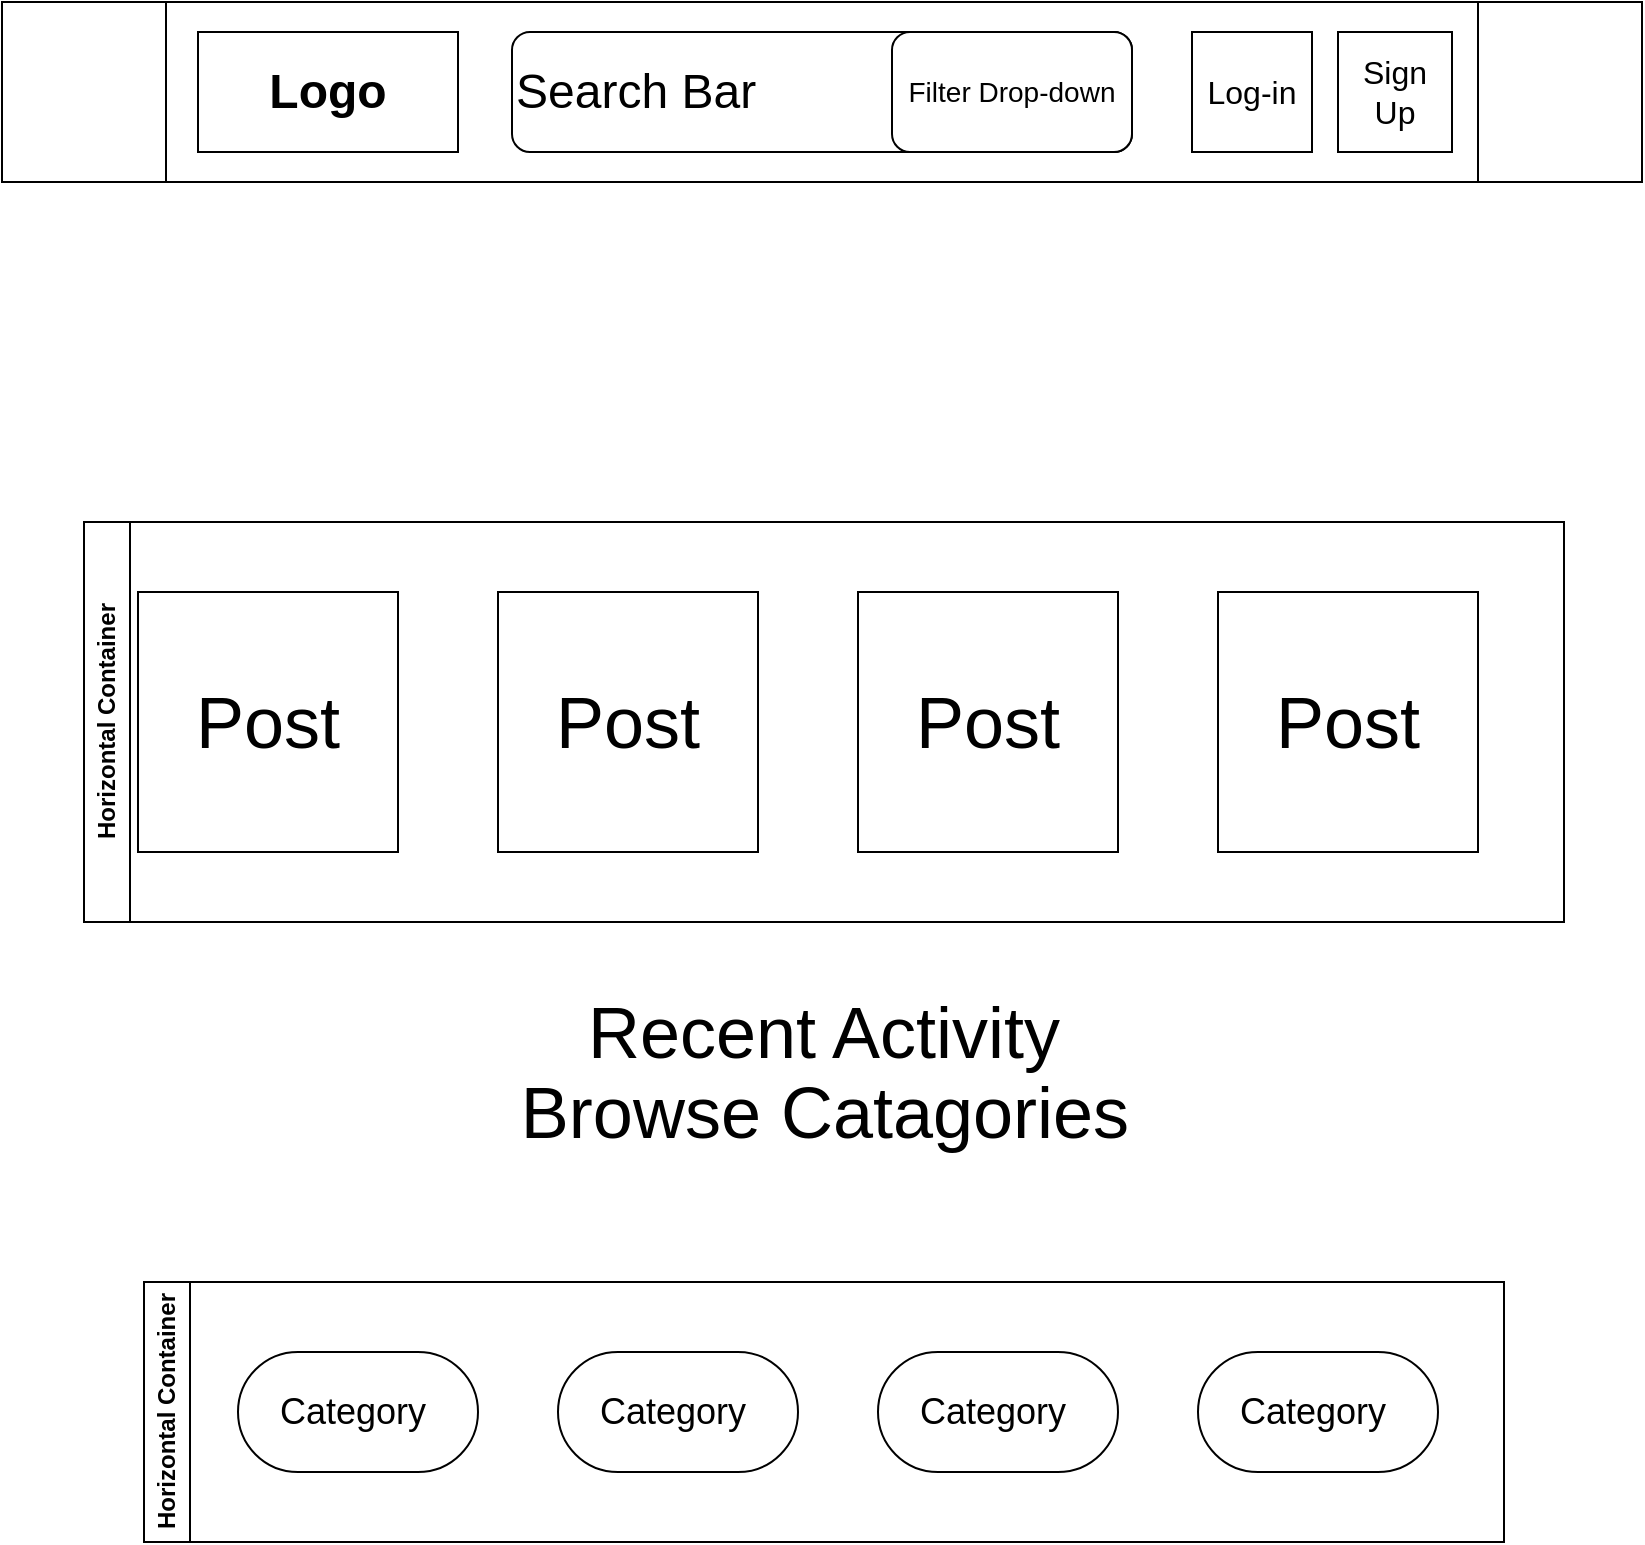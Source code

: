 <mxfile version="21.3.7" type="github" pages="3">
  <diagram name="Page-1" id="yqHFAabKqpnFY_fwU_7R">
    <mxGraphModel dx="1437" dy="812" grid="1" gridSize="10" guides="1" tooltips="1" connect="1" arrows="1" fold="1" page="1" pageScale="1" pageWidth="826" pageHeight="1169" math="0" shadow="0">
      <root>
        <mxCell id="0" />
        <mxCell id="1" parent="0" />
        <mxCell id="CqMTuDpVLFT8ii6vsuZw-2" value="Horizontal Container" style="swimlane;horizontal=0;whiteSpace=wrap;html=1;" vertex="1" parent="1">
          <mxGeometry x="43" y="280" width="740" height="200" as="geometry" />
        </mxCell>
        <mxCell id="CqMTuDpVLFT8ii6vsuZw-8" value="&lt;font style=&quot;font-size: 36px;&quot;&gt;Post&lt;/font&gt;" style="whiteSpace=wrap;html=1;aspect=fixed;" vertex="1" parent="CqMTuDpVLFT8ii6vsuZw-2">
          <mxGeometry x="27" y="35" width="130" height="130" as="geometry" />
        </mxCell>
        <mxCell id="CqMTuDpVLFT8ii6vsuZw-12" value="&lt;font style=&quot;font-size: 36px;&quot;&gt;Post&lt;/font&gt;" style="whiteSpace=wrap;html=1;aspect=fixed;" vertex="1" parent="CqMTuDpVLFT8ii6vsuZw-2">
          <mxGeometry x="207" y="35" width="130" height="130" as="geometry" />
        </mxCell>
        <mxCell id="CqMTuDpVLFT8ii6vsuZw-13" value="&lt;font style=&quot;font-size: 36px;&quot;&gt;Post&lt;/font&gt;" style="whiteSpace=wrap;html=1;aspect=fixed;direction=west;" vertex="1" parent="CqMTuDpVLFT8ii6vsuZw-2">
          <mxGeometry x="387" y="35" width="130" height="130" as="geometry" />
        </mxCell>
        <mxCell id="CqMTuDpVLFT8ii6vsuZw-17" value="&lt;font style=&quot;font-size: 36px;&quot;&gt;Post&lt;/font&gt;" style="whiteSpace=wrap;html=1;aspect=fixed;direction=west;" vertex="1" parent="CqMTuDpVLFT8ii6vsuZw-2">
          <mxGeometry x="567" y="35" width="130" height="130" as="geometry" />
        </mxCell>
        <mxCell id="CqMTuDpVLFT8ii6vsuZw-16" value="&lt;font style=&quot;font-size: 36px;&quot;&gt;Recent Activity&lt;/font&gt;" style="text;html=1;strokeColor=none;fillColor=none;align=center;verticalAlign=middle;whiteSpace=wrap;rounded=0;" vertex="1" parent="1">
          <mxGeometry x="263" y="510" width="300" height="50" as="geometry" />
        </mxCell>
        <mxCell id="CqMTuDpVLFT8ii6vsuZw-18" value="&lt;font style=&quot;font-size: 36px;&quot;&gt;Browse Catagories&lt;/font&gt;" style="text;html=1;strokeColor=none;fillColor=none;align=center;verticalAlign=middle;whiteSpace=wrap;rounded=0;" vertex="1" parent="1">
          <mxGeometry x="232" y="550" width="363" height="50" as="geometry" />
        </mxCell>
        <mxCell id="CqMTuDpVLFT8ii6vsuZw-19" value="Horizontal Container" style="swimlane;horizontal=0;whiteSpace=wrap;html=1;" vertex="1" parent="1">
          <mxGeometry x="73" y="660" width="680" height="130" as="geometry" />
        </mxCell>
        <mxCell id="CqMTuDpVLFT8ii6vsuZw-26" value="&lt;font style=&quot;font-size: 18px;&quot;&gt;Category&amp;nbsp;&lt;/font&gt;" style="rounded=1;whiteSpace=wrap;html=1;arcSize=50;" vertex="1" parent="CqMTuDpVLFT8ii6vsuZw-19">
          <mxGeometry x="47" y="35" width="120" height="60" as="geometry" />
        </mxCell>
        <mxCell id="CqMTuDpVLFT8ii6vsuZw-27" value="&lt;font style=&quot;font-size: 18px;&quot;&gt;Category&amp;nbsp;&lt;/font&gt;" style="rounded=1;whiteSpace=wrap;html=1;arcSize=50;" vertex="1" parent="CqMTuDpVLFT8ii6vsuZw-19">
          <mxGeometry x="207" y="35" width="120" height="60" as="geometry" />
        </mxCell>
        <mxCell id="CqMTuDpVLFT8ii6vsuZw-28" value="&lt;font style=&quot;font-size: 18px;&quot;&gt;Category&amp;nbsp;&lt;/font&gt;" style="rounded=1;whiteSpace=wrap;html=1;arcSize=50;" vertex="1" parent="CqMTuDpVLFT8ii6vsuZw-19">
          <mxGeometry x="367" y="35" width="120" height="60" as="geometry" />
        </mxCell>
        <mxCell id="CqMTuDpVLFT8ii6vsuZw-29" value="&lt;font style=&quot;font-size: 18px;&quot;&gt;Category&amp;nbsp;&lt;/font&gt;" style="rounded=1;whiteSpace=wrap;html=1;arcSize=50;" vertex="1" parent="CqMTuDpVLFT8ii6vsuZw-19">
          <mxGeometry x="527" y="35" width="120" height="60" as="geometry" />
        </mxCell>
        <mxCell id="zp04onPTYGP-Zap9i50m-1" value="" style="shape=process;whiteSpace=wrap;html=1;backgroundOutline=1;" vertex="1" parent="1">
          <mxGeometry x="2" y="20" width="820" height="90" as="geometry" />
        </mxCell>
        <mxCell id="CqMTuDpVLFT8ii6vsuZw-5" value="&lt;font size=&quot;3&quot;&gt;Log-in&lt;/font&gt;" style="rounded=0;whiteSpace=wrap;html=1;" vertex="1" parent="1">
          <mxGeometry x="597" y="35" width="60" height="60" as="geometry" />
        </mxCell>
        <mxCell id="CqMTuDpVLFT8ii6vsuZw-4" value="&lt;div style=&quot;&quot;&gt;&lt;span style=&quot;font-size: 24px;&quot;&gt;Search Bar&lt;/span&gt;&lt;/div&gt;" style="rounded=1;whiteSpace=wrap;html=1;align=left;" vertex="1" parent="1">
          <mxGeometry x="257" y="35" width="310" height="60" as="geometry" />
        </mxCell>
        <mxCell id="CqMTuDpVLFT8ii6vsuZw-7" value="&lt;font size=&quot;3&quot;&gt;Sign Up&lt;/font&gt;" style="rounded=0;whiteSpace=wrap;html=1;" vertex="1" parent="1">
          <mxGeometry x="670" y="35" width="57" height="60" as="geometry" />
        </mxCell>
        <mxCell id="CqMTuDpVLFT8ii6vsuZw-10" value="&lt;font style=&quot;font-size: 14px;&quot;&gt;Filter Drop-down&lt;/font&gt;" style="rounded=1;whiteSpace=wrap;html=1;" vertex="1" parent="1">
          <mxGeometry x="447" y="35" width="120" height="60" as="geometry" />
        </mxCell>
        <mxCell id="CqMTuDpVLFT8ii6vsuZw-1" value="&lt;h1&gt;Logo&lt;/h1&gt;" style="rounded=0;whiteSpace=wrap;html=1;" vertex="1" parent="1">
          <mxGeometry x="100" y="35" width="130" height="60" as="geometry" />
        </mxCell>
      </root>
    </mxGraphModel>
  </diagram>
  <diagram id="HMggLNnrvBFk6LXO4EuG" name="Page-2">
    <mxGraphModel dx="1334" dy="754" grid="1" gridSize="10" guides="1" tooltips="1" connect="1" arrows="1" fold="1" page="1" pageScale="1" pageWidth="826" pageHeight="1169" math="0" shadow="0">
      <root>
        <mxCell id="0" />
        <mxCell id="1" parent="0" />
        <mxCell id="YQMrRVsFp3Nf6m8MKI26-1" value="User dashboard?" style="swimlane;whiteSpace=wrap;html=1;" vertex="1" parent="1">
          <mxGeometry x="520" y="150" width="240" height="630" as="geometry" />
        </mxCell>
        <mxCell id="-wr8IUaFGpq4-t80WkAX-117" value="New Post" style="swimlane;whiteSpace=wrap;html=1;" vertex="1" parent="YQMrRVsFp3Nf6m8MKI26-1">
          <mxGeometry x="20" y="200" width="200" height="370" as="geometry" />
        </mxCell>
        <mxCell id="-wr8IUaFGpq4-t80WkAX-131" value="&lt;font size=&quot;3&quot;&gt;Submit&lt;/font&gt;" style="rounded=1;whiteSpace=wrap;html=1;" vertex="1" parent="-wr8IUaFGpq4-t80WkAX-117">
          <mxGeometry x="67.5" y="326.25" width="65" height="30" as="geometry" />
        </mxCell>
        <mxCell id="I4AKak8v8g1UQcX_ODK5-1" value="" style="group" vertex="1" connectable="0" parent="YQMrRVsFp3Nf6m8MKI26-1">
          <mxGeometry x="50" y="40" width="132.5" height="150" as="geometry" />
        </mxCell>
        <mxCell id="-wr8IUaFGpq4-t80WkAX-25" value="" style="group" vertex="1" connectable="0" parent="I4AKak8v8g1UQcX_ODK5-1">
          <mxGeometry width="130" height="120" as="geometry" />
        </mxCell>
        <mxCell id="-wr8IUaFGpq4-t80WkAX-23" value="" style="ellipse;whiteSpace=wrap;html=1;aspect=fixed;" vertex="1" parent="-wr8IUaFGpq4-t80WkAX-25">
          <mxGeometry width="120" height="120" as="geometry" />
        </mxCell>
        <mxCell id="-wr8IUaFGpq4-t80WkAX-24" value="" style="shape=actor;whiteSpace=wrap;html=1;" vertex="1" parent="-wr8IUaFGpq4-t80WkAX-25">
          <mxGeometry x="18.571" y="17.143" width="92.857" height="102.857" as="geometry" />
        </mxCell>
        <mxCell id="-wr8IUaFGpq4-t80WkAX-7" value="&lt;font style=&quot;font-size: 18px;&quot;&gt;Username&lt;/font&gt;" style="text;html=1;strokeColor=none;fillColor=none;align=center;verticalAlign=middle;whiteSpace=wrap;rounded=0;" vertex="1" parent="I4AKak8v8g1UQcX_ODK5-1">
          <mxGeometry x="7.5" y="120" width="125" height="30" as="geometry" />
        </mxCell>
        <mxCell id="YQMrRVsFp3Nf6m8MKI26-2" value="Feed" style="swimlane;whiteSpace=wrap;html=1;" vertex="1" parent="1">
          <mxGeometry x="50" y="160" width="430" height="880" as="geometry" />
        </mxCell>
        <mxCell id="-wr8IUaFGpq4-t80WkAX-10" value="Post" style="swimlane;horizontal=0;whiteSpace=wrap;html=1;" vertex="1" parent="YQMrRVsFp3Nf6m8MKI26-2">
          <mxGeometry x="30" y="50" width="360" height="245" as="geometry">
            <mxRectangle x="20" y="50" width="40" height="150" as="alternateBounds" />
          </mxGeometry>
        </mxCell>
        <mxCell id="-wr8IUaFGpq4-t80WkAX-28" value="" style="group" vertex="1" connectable="0" parent="-wr8IUaFGpq4-t80WkAX-10">
          <mxGeometry x="270" y="10" width="70" height="70" as="geometry" />
        </mxCell>
        <mxCell id="-wr8IUaFGpq4-t80WkAX-16" value="" style="ellipse;whiteSpace=wrap;html=1;aspect=fixed;" vertex="1" parent="-wr8IUaFGpq4-t80WkAX-28">
          <mxGeometry width="70" height="70" as="geometry" />
        </mxCell>
        <mxCell id="-wr8IUaFGpq4-t80WkAX-17" value="" style="shape=actor;whiteSpace=wrap;html=1;" vertex="1" parent="-wr8IUaFGpq4-t80WkAX-28">
          <mxGeometry x="10" y="10" width="50" height="60" as="geometry" />
        </mxCell>
        <mxCell id="-wr8IUaFGpq4-t80WkAX-51" value="" style="html=1;shadow=0;dashed=0;align=center;verticalAlign=middle;shape=mxgraph.arrows2.arrow;dy=0.58;dx=12.48;notch=0;rotation=90;" vertex="1" parent="-wr8IUaFGpq4-t80WkAX-10">
          <mxGeometry x="290" y="185" width="30" height="20" as="geometry" />
        </mxCell>
        <mxCell id="-wr8IUaFGpq4-t80WkAX-52" value="" style="html=1;shadow=0;dashed=0;align=center;verticalAlign=middle;shape=mxgraph.arrows2.arrow;dy=0.58;dx=12.48;notch=0;rotation=-90;" vertex="1" parent="-wr8IUaFGpq4-t80WkAX-10">
          <mxGeometry x="260" y="185" width="30" height="20" as="geometry" />
        </mxCell>
        <mxCell id="-wr8IUaFGpq4-t80WkAX-53" value="" style="html=1;shadow=0;dashed=0;align=center;verticalAlign=middle;shape=mxgraph.arrows2.uTurnArrow;dy=4.15;arrowHead=15;dx2=12.48;" vertex="1" parent="-wr8IUaFGpq4-t80WkAX-10">
          <mxGeometry x="320" y="180" width="30" height="30" as="geometry" />
        </mxCell>
        <mxCell id="-wr8IUaFGpq4-t80WkAX-56" value="&lt;div style=&quot;text-align: justify;&quot;&gt;&lt;span style=&quot;font-size: 8px;&quot;&gt;Like&lt;/span&gt;&lt;/div&gt;" style="text;html=1;strokeColor=none;fillColor=#000000;align=center;verticalAlign=middle;whiteSpace=wrap;rounded=0;" vertex="1" parent="-wr8IUaFGpq4-t80WkAX-10">
          <mxGeometry x="262.5" y="208.75" width="25" height="5" as="geometry" />
        </mxCell>
        <mxCell id="-wr8IUaFGpq4-t80WkAX-57" value="&lt;font style=&quot;font-size: 8px;&quot;&gt;Dislike&lt;/font&gt;" style="text;html=1;strokeColor=none;fillColor=#000000;align=center;verticalAlign=middle;whiteSpace=wrap;rounded=0;" vertex="1" parent="-wr8IUaFGpq4-t80WkAX-10">
          <mxGeometry x="291.25" y="207.5" width="27.5" height="7.5" as="geometry" />
        </mxCell>
        <mxCell id="-wr8IUaFGpq4-t80WkAX-58" value="&lt;div style=&quot;text-align: justify;&quot;&gt;&lt;span style=&quot;font-size: 8px;&quot;&gt;Reply&lt;/span&gt;&lt;/div&gt;" style="text;html=1;strokeColor=none;fillColor=#000000;align=center;verticalAlign=middle;whiteSpace=wrap;rounded=0;" vertex="1" parent="-wr8IUaFGpq4-t80WkAX-10">
          <mxGeometry x="325" y="206.25" width="20" height="10" as="geometry" />
        </mxCell>
        <mxCell id="-wr8IUaFGpq4-t80WkAX-102" value="" style="group" vertex="1" connectable="0" parent="-wr8IUaFGpq4-t80WkAX-10">
          <mxGeometry x="260" y="100" width="90" height="70" as="geometry" />
        </mxCell>
        <mxCell id="-wr8IUaFGpq4-t80WkAX-26" value="&lt;font style=&quot;font-size: 18px;&quot;&gt;Catagory&lt;/font&gt;" style="rounded=1;whiteSpace=wrap;html=1;" vertex="1" parent="-wr8IUaFGpq4-t80WkAX-102">
          <mxGeometry y="40" width="90" height="30" as="geometry" />
        </mxCell>
        <mxCell id="-wr8IUaFGpq4-t80WkAX-29" value="" style="rounded=1;whiteSpace=wrap;html=1;arcSize=50;" vertex="1" parent="-wr8IUaFGpq4-t80WkAX-102">
          <mxGeometry width="90" height="30" as="geometry" />
        </mxCell>
        <mxCell id="-wr8IUaFGpq4-t80WkAX-48" value="" style="group" vertex="1" connectable="0" parent="-wr8IUaFGpq4-t80WkAX-102">
          <mxGeometry x="10" y="10" width="70" height="10" as="geometry" />
        </mxCell>
        <mxCell id="-wr8IUaFGpq4-t80WkAX-31" value="" style="verticalLabelPosition=bottom;verticalAlign=top;html=1;shape=mxgraph.basic.star" vertex="1" parent="-wr8IUaFGpq4-t80WkAX-48">
          <mxGeometry width="7.778" height="10" as="geometry" />
        </mxCell>
        <mxCell id="-wr8IUaFGpq4-t80WkAX-33" value="" style="verticalLabelPosition=bottom;verticalAlign=top;html=1;shape=mxgraph.basic.star" vertex="1" parent="-wr8IUaFGpq4-t80WkAX-48">
          <mxGeometry x="15.556" width="7.778" height="10" as="geometry" />
        </mxCell>
        <mxCell id="-wr8IUaFGpq4-t80WkAX-34" value="" style="verticalLabelPosition=bottom;verticalAlign=top;html=1;shape=mxgraph.basic.star" vertex="1" parent="-wr8IUaFGpq4-t80WkAX-48">
          <mxGeometry x="46.667" width="7.778" height="10" as="geometry" />
        </mxCell>
        <mxCell id="-wr8IUaFGpq4-t80WkAX-46" value="" style="verticalLabelPosition=bottom;verticalAlign=top;html=1;shape=mxgraph.basic.star" vertex="1" parent="-wr8IUaFGpq4-t80WkAX-48">
          <mxGeometry x="31.111" width="7.778" height="10" as="geometry" />
        </mxCell>
        <mxCell id="-wr8IUaFGpq4-t80WkAX-47" value="" style="verticalLabelPosition=bottom;verticalAlign=top;html=1;shape=mxgraph.basic.star" vertex="1" parent="-wr8IUaFGpq4-t80WkAX-48">
          <mxGeometry x="62.222" width="7.778" height="10" as="geometry" />
        </mxCell>
        <mxCell id="-wr8IUaFGpq4-t80WkAX-112" value="" style="group" vertex="1" connectable="0" parent="-wr8IUaFGpq4-t80WkAX-10">
          <mxGeometry x="40" y="30" width="200" height="190" as="geometry" />
        </mxCell>
        <mxCell id="-wr8IUaFGpq4-t80WkAX-18" value="&lt;font style=&quot;font-size: 18px;&quot;&gt;Subject&lt;/font&gt;" style="rounded=0;whiteSpace=wrap;html=1;" vertex="1" parent="-wr8IUaFGpq4-t80WkAX-112">
          <mxGeometry width="200" height="30" as="geometry" />
        </mxCell>
        <mxCell id="-wr8IUaFGpq4-t80WkAX-19" value="&lt;font style=&quot;font-size: 36px;&quot;&gt;Complaint&lt;/font&gt;" style="whiteSpace=wrap;html=1;" vertex="1" parent="-wr8IUaFGpq4-t80WkAX-112">
          <mxGeometry y="50" width="200" height="140" as="geometry" />
        </mxCell>
        <mxCell id="-wr8IUaFGpq4-t80WkAX-62" value="Post" style="swimlane;horizontal=0;whiteSpace=wrap;html=1;" vertex="1" parent="YQMrRVsFp3Nf6m8MKI26-2">
          <mxGeometry x="30" y="320" width="360" height="245" as="geometry">
            <mxRectangle x="20" y="50" width="40" height="150" as="alternateBounds" />
          </mxGeometry>
        </mxCell>
        <mxCell id="-wr8IUaFGpq4-t80WkAX-63" value="&lt;font style=&quot;font-size: 18px;&quot;&gt;Subject&lt;/font&gt;" style="rounded=0;whiteSpace=wrap;html=1;" vertex="1" parent="-wr8IUaFGpq4-t80WkAX-62">
          <mxGeometry x="40" y="30" width="200" height="30" as="geometry" />
        </mxCell>
        <mxCell id="-wr8IUaFGpq4-t80WkAX-64" value="&lt;font style=&quot;font-size: 36px;&quot;&gt;Complaint&lt;/font&gt;" style="whiteSpace=wrap;html=1;" vertex="1" parent="-wr8IUaFGpq4-t80WkAX-62">
          <mxGeometry x="40" y="80" width="200" height="140" as="geometry" />
        </mxCell>
        <mxCell id="-wr8IUaFGpq4-t80WkAX-65" value="&lt;font style=&quot;font-size: 18px;&quot;&gt;Catagory&lt;/font&gt;" style="rounded=1;whiteSpace=wrap;html=1;" vertex="1" parent="-wr8IUaFGpq4-t80WkAX-62">
          <mxGeometry x="260" y="140" width="90" height="30" as="geometry" />
        </mxCell>
        <mxCell id="-wr8IUaFGpq4-t80WkAX-66" value="" style="group" vertex="1" connectable="0" parent="-wr8IUaFGpq4-t80WkAX-62">
          <mxGeometry x="270" y="10" width="70" height="70" as="geometry" />
        </mxCell>
        <mxCell id="-wr8IUaFGpq4-t80WkAX-67" value="" style="ellipse;whiteSpace=wrap;html=1;aspect=fixed;" vertex="1" parent="-wr8IUaFGpq4-t80WkAX-66">
          <mxGeometry width="70" height="70" as="geometry" />
        </mxCell>
        <mxCell id="-wr8IUaFGpq4-t80WkAX-68" value="" style="shape=actor;whiteSpace=wrap;html=1;" vertex="1" parent="-wr8IUaFGpq4-t80WkAX-66">
          <mxGeometry x="10" y="10" width="50" height="60" as="geometry" />
        </mxCell>
        <mxCell id="-wr8IUaFGpq4-t80WkAX-69" value="" style="rounded=1;whiteSpace=wrap;html=1;arcSize=50;" vertex="1" parent="-wr8IUaFGpq4-t80WkAX-62">
          <mxGeometry x="260" y="100" width="90" height="30" as="geometry" />
        </mxCell>
        <mxCell id="-wr8IUaFGpq4-t80WkAX-70" value="" style="group" vertex="1" connectable="0" parent="-wr8IUaFGpq4-t80WkAX-62">
          <mxGeometry x="270" y="110" width="70" height="10" as="geometry" />
        </mxCell>
        <mxCell id="-wr8IUaFGpq4-t80WkAX-71" value="" style="verticalLabelPosition=bottom;verticalAlign=top;html=1;shape=mxgraph.basic.star" vertex="1" parent="-wr8IUaFGpq4-t80WkAX-70">
          <mxGeometry width="7.778" height="10" as="geometry" />
        </mxCell>
        <mxCell id="-wr8IUaFGpq4-t80WkAX-72" value="" style="verticalLabelPosition=bottom;verticalAlign=top;html=1;shape=mxgraph.basic.star" vertex="1" parent="-wr8IUaFGpq4-t80WkAX-70">
          <mxGeometry x="15.556" width="7.778" height="10" as="geometry" />
        </mxCell>
        <mxCell id="-wr8IUaFGpq4-t80WkAX-73" value="" style="verticalLabelPosition=bottom;verticalAlign=top;html=1;shape=mxgraph.basic.star" vertex="1" parent="-wr8IUaFGpq4-t80WkAX-70">
          <mxGeometry x="46.667" width="7.778" height="10" as="geometry" />
        </mxCell>
        <mxCell id="-wr8IUaFGpq4-t80WkAX-74" value="" style="verticalLabelPosition=bottom;verticalAlign=top;html=1;shape=mxgraph.basic.star" vertex="1" parent="-wr8IUaFGpq4-t80WkAX-70">
          <mxGeometry x="31.111" width="7.778" height="10" as="geometry" />
        </mxCell>
        <mxCell id="-wr8IUaFGpq4-t80WkAX-75" value="" style="verticalLabelPosition=bottom;verticalAlign=top;html=1;shape=mxgraph.basic.star" vertex="1" parent="-wr8IUaFGpq4-t80WkAX-70">
          <mxGeometry x="62.222" width="7.778" height="10" as="geometry" />
        </mxCell>
        <mxCell id="-wr8IUaFGpq4-t80WkAX-76" value="" style="html=1;shadow=0;dashed=0;align=center;verticalAlign=middle;shape=mxgraph.arrows2.arrow;dy=0.58;dx=12.48;notch=0;rotation=90;" vertex="1" parent="-wr8IUaFGpq4-t80WkAX-62">
          <mxGeometry x="290" y="185" width="30" height="20" as="geometry" />
        </mxCell>
        <mxCell id="-wr8IUaFGpq4-t80WkAX-77" value="" style="html=1;shadow=0;dashed=0;align=center;verticalAlign=middle;shape=mxgraph.arrows2.arrow;dy=0.58;dx=12.48;notch=0;rotation=-90;" vertex="1" parent="-wr8IUaFGpq4-t80WkAX-62">
          <mxGeometry x="260" y="185" width="30" height="20" as="geometry" />
        </mxCell>
        <mxCell id="-wr8IUaFGpq4-t80WkAX-78" value="" style="html=1;shadow=0;dashed=0;align=center;verticalAlign=middle;shape=mxgraph.arrows2.uTurnArrow;dy=4.15;arrowHead=15;dx2=12.48;" vertex="1" parent="-wr8IUaFGpq4-t80WkAX-62">
          <mxGeometry x="320" y="180" width="30" height="30" as="geometry" />
        </mxCell>
        <mxCell id="-wr8IUaFGpq4-t80WkAX-79" value="&lt;div style=&quot;text-align: justify;&quot;&gt;&lt;span style=&quot;font-size: 8px;&quot;&gt;Like&lt;/span&gt;&lt;/div&gt;" style="text;html=1;strokeColor=none;fillColor=#000000;align=center;verticalAlign=middle;whiteSpace=wrap;rounded=0;" vertex="1" parent="-wr8IUaFGpq4-t80WkAX-62">
          <mxGeometry x="262.5" y="208.75" width="25" height="5" as="geometry" />
        </mxCell>
        <mxCell id="-wr8IUaFGpq4-t80WkAX-80" value="&lt;font style=&quot;font-size: 8px;&quot;&gt;Dislike&lt;/font&gt;" style="text;html=1;strokeColor=none;fillColor=#000000;align=center;verticalAlign=middle;whiteSpace=wrap;rounded=0;" vertex="1" parent="-wr8IUaFGpq4-t80WkAX-62">
          <mxGeometry x="291.25" y="207.5" width="27.5" height="7.5" as="geometry" />
        </mxCell>
        <mxCell id="-wr8IUaFGpq4-t80WkAX-81" value="&lt;div style=&quot;text-align: justify;&quot;&gt;&lt;span style=&quot;font-size: 8px;&quot;&gt;Reply&lt;/span&gt;&lt;/div&gt;" style="text;html=1;strokeColor=none;fillColor=#000000;align=center;verticalAlign=middle;whiteSpace=wrap;rounded=0;" vertex="1" parent="-wr8IUaFGpq4-t80WkAX-62">
          <mxGeometry x="325" y="206.25" width="20" height="10" as="geometry" />
        </mxCell>
        <mxCell id="-wr8IUaFGpq4-t80WkAX-82" value="Post" style="swimlane;horizontal=0;whiteSpace=wrap;html=1;" vertex="1" parent="YQMrRVsFp3Nf6m8MKI26-2">
          <mxGeometry x="30" y="600" width="360" height="245" as="geometry">
            <mxRectangle x="20" y="50" width="40" height="150" as="alternateBounds" />
          </mxGeometry>
        </mxCell>
        <mxCell id="-wr8IUaFGpq4-t80WkAX-83" value="&lt;font style=&quot;font-size: 18px;&quot;&gt;Subject&lt;/font&gt;" style="rounded=0;whiteSpace=wrap;html=1;" vertex="1" parent="-wr8IUaFGpq4-t80WkAX-82">
          <mxGeometry x="40" y="30" width="200" height="30" as="geometry" />
        </mxCell>
        <mxCell id="-wr8IUaFGpq4-t80WkAX-84" value="&lt;font style=&quot;font-size: 36px;&quot;&gt;Complaint&lt;/font&gt;" style="whiteSpace=wrap;html=1;" vertex="1" parent="-wr8IUaFGpq4-t80WkAX-82">
          <mxGeometry x="40" y="80" width="200" height="140" as="geometry" />
        </mxCell>
        <mxCell id="-wr8IUaFGpq4-t80WkAX-85" value="&lt;font style=&quot;font-size: 18px;&quot;&gt;Catagory&lt;/font&gt;" style="rounded=1;whiteSpace=wrap;html=1;" vertex="1" parent="-wr8IUaFGpq4-t80WkAX-82">
          <mxGeometry x="260" y="140" width="90" height="30" as="geometry" />
        </mxCell>
        <mxCell id="-wr8IUaFGpq4-t80WkAX-86" value="" style="group" vertex="1" connectable="0" parent="-wr8IUaFGpq4-t80WkAX-82">
          <mxGeometry x="270" y="10" width="70" height="70" as="geometry" />
        </mxCell>
        <mxCell id="-wr8IUaFGpq4-t80WkAX-87" value="" style="ellipse;whiteSpace=wrap;html=1;aspect=fixed;" vertex="1" parent="-wr8IUaFGpq4-t80WkAX-86">
          <mxGeometry width="70" height="70" as="geometry" />
        </mxCell>
        <mxCell id="-wr8IUaFGpq4-t80WkAX-88" value="" style="shape=actor;whiteSpace=wrap;html=1;" vertex="1" parent="-wr8IUaFGpq4-t80WkAX-86">
          <mxGeometry x="10" y="10" width="50" height="60" as="geometry" />
        </mxCell>
        <mxCell id="-wr8IUaFGpq4-t80WkAX-89" value="" style="rounded=1;whiteSpace=wrap;html=1;arcSize=50;" vertex="1" parent="-wr8IUaFGpq4-t80WkAX-82">
          <mxGeometry x="260" y="100" width="90" height="30" as="geometry" />
        </mxCell>
        <mxCell id="-wr8IUaFGpq4-t80WkAX-90" value="" style="group" vertex="1" connectable="0" parent="-wr8IUaFGpq4-t80WkAX-82">
          <mxGeometry x="270" y="110" width="70" height="10" as="geometry" />
        </mxCell>
        <mxCell id="-wr8IUaFGpq4-t80WkAX-91" value="" style="verticalLabelPosition=bottom;verticalAlign=top;html=1;shape=mxgraph.basic.star" vertex="1" parent="-wr8IUaFGpq4-t80WkAX-90">
          <mxGeometry width="7.778" height="10" as="geometry" />
        </mxCell>
        <mxCell id="-wr8IUaFGpq4-t80WkAX-92" value="" style="verticalLabelPosition=bottom;verticalAlign=top;html=1;shape=mxgraph.basic.star" vertex="1" parent="-wr8IUaFGpq4-t80WkAX-90">
          <mxGeometry x="15.556" width="7.778" height="10" as="geometry" />
        </mxCell>
        <mxCell id="-wr8IUaFGpq4-t80WkAX-93" value="" style="verticalLabelPosition=bottom;verticalAlign=top;html=1;shape=mxgraph.basic.star" vertex="1" parent="-wr8IUaFGpq4-t80WkAX-90">
          <mxGeometry x="46.667" width="7.778" height="10" as="geometry" />
        </mxCell>
        <mxCell id="-wr8IUaFGpq4-t80WkAX-94" value="" style="verticalLabelPosition=bottom;verticalAlign=top;html=1;shape=mxgraph.basic.star" vertex="1" parent="-wr8IUaFGpq4-t80WkAX-90">
          <mxGeometry x="31.111" width="7.778" height="10" as="geometry" />
        </mxCell>
        <mxCell id="-wr8IUaFGpq4-t80WkAX-95" value="" style="verticalLabelPosition=bottom;verticalAlign=top;html=1;shape=mxgraph.basic.star" vertex="1" parent="-wr8IUaFGpq4-t80WkAX-90">
          <mxGeometry x="62.222" width="7.778" height="10" as="geometry" />
        </mxCell>
        <mxCell id="-wr8IUaFGpq4-t80WkAX-96" value="" style="html=1;shadow=0;dashed=0;align=center;verticalAlign=middle;shape=mxgraph.arrows2.arrow;dy=0.58;dx=12.48;notch=0;rotation=90;" vertex="1" parent="-wr8IUaFGpq4-t80WkAX-82">
          <mxGeometry x="290" y="185" width="30" height="20" as="geometry" />
        </mxCell>
        <mxCell id="-wr8IUaFGpq4-t80WkAX-97" value="" style="html=1;shadow=0;dashed=0;align=center;verticalAlign=middle;shape=mxgraph.arrows2.arrow;dy=0.58;dx=12.48;notch=0;rotation=-90;" vertex="1" parent="-wr8IUaFGpq4-t80WkAX-82">
          <mxGeometry x="260" y="185" width="30" height="20" as="geometry" />
        </mxCell>
        <mxCell id="-wr8IUaFGpq4-t80WkAX-98" value="" style="html=1;shadow=0;dashed=0;align=center;verticalAlign=middle;shape=mxgraph.arrows2.uTurnArrow;dy=4.15;arrowHead=15;dx2=12.48;" vertex="1" parent="-wr8IUaFGpq4-t80WkAX-82">
          <mxGeometry x="320" y="180" width="30" height="30" as="geometry" />
        </mxCell>
        <mxCell id="-wr8IUaFGpq4-t80WkAX-99" value="&lt;div style=&quot;text-align: justify;&quot;&gt;&lt;span style=&quot;font-size: 8px;&quot;&gt;Like&lt;/span&gt;&lt;/div&gt;" style="text;html=1;strokeColor=none;fillColor=#000000;align=center;verticalAlign=middle;whiteSpace=wrap;rounded=0;" vertex="1" parent="-wr8IUaFGpq4-t80WkAX-82">
          <mxGeometry x="262.5" y="208.75" width="25" height="5" as="geometry" />
        </mxCell>
        <mxCell id="-wr8IUaFGpq4-t80WkAX-100" value="&lt;font style=&quot;font-size: 8px;&quot;&gt;Dislike&lt;/font&gt;" style="text;html=1;strokeColor=none;fillColor=#000000;align=center;verticalAlign=middle;whiteSpace=wrap;rounded=0;" vertex="1" parent="-wr8IUaFGpq4-t80WkAX-82">
          <mxGeometry x="291.25" y="207.5" width="27.5" height="7.5" as="geometry" />
        </mxCell>
        <mxCell id="-wr8IUaFGpq4-t80WkAX-101" value="&lt;div style=&quot;text-align: justify;&quot;&gt;&lt;span style=&quot;font-size: 8px;&quot;&gt;Reply&lt;/span&gt;&lt;/div&gt;" style="text;html=1;strokeColor=none;fillColor=#000000;align=center;verticalAlign=middle;whiteSpace=wrap;rounded=0;" vertex="1" parent="-wr8IUaFGpq4-t80WkAX-82">
          <mxGeometry x="325" y="206.25" width="20" height="10" as="geometry" />
        </mxCell>
        <mxCell id="-wr8IUaFGpq4-t80WkAX-118" value="" style="group" vertex="1" connectable="0" parent="1">
          <mxGeometry x="560" y="400" width="160" height="260" as="geometry" />
        </mxCell>
        <mxCell id="-wr8IUaFGpq4-t80WkAX-119" value="" style="group" vertex="1" connectable="0" parent="-wr8IUaFGpq4-t80WkAX-118">
          <mxGeometry x="15" y="180" width="130" height="80" as="geometry" />
        </mxCell>
        <mxCell id="-wr8IUaFGpq4-t80WkAX-120" value="&lt;font style=&quot;font-size: 18px;&quot;&gt;Catagory&lt;/font&gt;" style="rounded=1;whiteSpace=wrap;html=1;" vertex="1" parent="-wr8IUaFGpq4-t80WkAX-119">
          <mxGeometry y="45.714" width="130" height="34.286" as="geometry" />
        </mxCell>
        <mxCell id="-wr8IUaFGpq4-t80WkAX-121" value="" style="rounded=1;whiteSpace=wrap;html=1;arcSize=50;" vertex="1" parent="-wr8IUaFGpq4-t80WkAX-119">
          <mxGeometry width="130" height="34.286" as="geometry" />
        </mxCell>
        <mxCell id="-wr8IUaFGpq4-t80WkAX-122" value="" style="group" vertex="1" connectable="0" parent="-wr8IUaFGpq4-t80WkAX-119">
          <mxGeometry x="14.444" y="11.429" width="101.111" height="11.429" as="geometry" />
        </mxCell>
        <mxCell id="-wr8IUaFGpq4-t80WkAX-123" value="" style="verticalLabelPosition=bottom;verticalAlign=top;html=1;shape=mxgraph.basic.star" vertex="1" parent="-wr8IUaFGpq4-t80WkAX-122">
          <mxGeometry width="11.235" height="11.429" as="geometry" />
        </mxCell>
        <mxCell id="-wr8IUaFGpq4-t80WkAX-124" value="" style="verticalLabelPosition=bottom;verticalAlign=top;html=1;shape=mxgraph.basic.star" vertex="1" parent="-wr8IUaFGpq4-t80WkAX-122">
          <mxGeometry x="22.469" width="11.235" height="11.429" as="geometry" />
        </mxCell>
        <mxCell id="-wr8IUaFGpq4-t80WkAX-125" value="" style="verticalLabelPosition=bottom;verticalAlign=top;html=1;shape=mxgraph.basic.star" vertex="1" parent="-wr8IUaFGpq4-t80WkAX-122">
          <mxGeometry x="67.407" width="11.235" height="11.429" as="geometry" />
        </mxCell>
        <mxCell id="-wr8IUaFGpq4-t80WkAX-126" value="" style="verticalLabelPosition=bottom;verticalAlign=top;html=1;shape=mxgraph.basic.star" vertex="1" parent="-wr8IUaFGpq4-t80WkAX-122">
          <mxGeometry x="44.938" width="11.235" height="11.429" as="geometry" />
        </mxCell>
        <mxCell id="-wr8IUaFGpq4-t80WkAX-127" value="" style="verticalLabelPosition=bottom;verticalAlign=top;html=1;shape=mxgraph.basic.star" vertex="1" parent="-wr8IUaFGpq4-t80WkAX-122">
          <mxGeometry x="89.877" width="11.235" height="11.429" as="geometry" />
        </mxCell>
        <mxCell id="-wr8IUaFGpq4-t80WkAX-128" value="" style="group" vertex="1" connectable="0" parent="-wr8IUaFGpq4-t80WkAX-118">
          <mxGeometry width="160" height="160" as="geometry" />
        </mxCell>
        <mxCell id="-wr8IUaFGpq4-t80WkAX-129" value="&lt;font style=&quot;font-size: 18px;&quot;&gt;Subject&lt;/font&gt;" style="rounded=0;whiteSpace=wrap;html=1;" vertex="1" parent="-wr8IUaFGpq4-t80WkAX-128">
          <mxGeometry width="160" height="25.263" as="geometry" />
        </mxCell>
        <mxCell id="-wr8IUaFGpq4-t80WkAX-130" value="&lt;font style=&quot;font-size: 24px;&quot;&gt;Complaint&lt;/font&gt;" style="whiteSpace=wrap;html=1;" vertex="1" parent="-wr8IUaFGpq4-t80WkAX-128">
          <mxGeometry y="42.105" width="160" height="117.895" as="geometry" />
        </mxCell>
        <mxCell id="WLi9y_8mjzMU9sYzTSDB-1" value="" style="group" vertex="1" connectable="0" parent="1">
          <mxGeometry x="2" y="20" width="820" height="90" as="geometry" />
        </mxCell>
        <mxCell id="y3Z9uxngJhZBSxz67-gZ-1" value="" style="shape=process;whiteSpace=wrap;html=1;backgroundOutline=1;" vertex="1" parent="WLi9y_8mjzMU9sYzTSDB-1">
          <mxGeometry width="820" height="90" as="geometry" />
        </mxCell>
        <mxCell id="y3Z9uxngJhZBSxz67-gZ-2" value="&lt;font size=&quot;3&quot;&gt;Log-Out&lt;/font&gt;" style="rounded=0;whiteSpace=wrap;html=1;" vertex="1" parent="WLi9y_8mjzMU9sYzTSDB-1">
          <mxGeometry x="593.5" y="15" width="60" height="60" as="geometry" />
        </mxCell>
        <mxCell id="y3Z9uxngJhZBSxz67-gZ-3" value="&lt;div style=&quot;&quot;&gt;&lt;span style=&quot;font-size: 24px;&quot;&gt;Search Bar&lt;/span&gt;&lt;/div&gt;" style="rounded=1;whiteSpace=wrap;html=1;align=left;" vertex="1" parent="WLi9y_8mjzMU9sYzTSDB-1">
          <mxGeometry x="253.5" y="15" width="310" height="60" as="geometry" />
        </mxCell>
        <mxCell id="y3Z9uxngJhZBSxz67-gZ-4" value="&lt;font size=&quot;3&quot;&gt;Edit Profile&lt;/font&gt;" style="rounded=0;whiteSpace=wrap;html=1;" vertex="1" parent="WLi9y_8mjzMU9sYzTSDB-1">
          <mxGeometry x="666.5" y="15" width="57" height="60" as="geometry" />
        </mxCell>
        <mxCell id="y3Z9uxngJhZBSxz67-gZ-5" value="&lt;font style=&quot;font-size: 14px;&quot;&gt;Filter Drop-down&lt;/font&gt;" style="rounded=1;whiteSpace=wrap;html=1;" vertex="1" parent="WLi9y_8mjzMU9sYzTSDB-1">
          <mxGeometry x="443.5" y="15" width="120" height="60" as="geometry" />
        </mxCell>
        <mxCell id="y3Z9uxngJhZBSxz67-gZ-6" value="&lt;h1&gt;Logo&lt;/h1&gt;" style="rounded=0;whiteSpace=wrap;html=1;" vertex="1" parent="WLi9y_8mjzMU9sYzTSDB-1">
          <mxGeometry x="96.5" y="15" width="130" height="60" as="geometry" />
        </mxCell>
      </root>
    </mxGraphModel>
  </diagram>
  <diagram id="6bc4TOlNGw0uVEiWqUIy" name="Page-3">
    <mxGraphModel dx="1557" dy="880" grid="1" gridSize="10" guides="1" tooltips="1" connect="1" arrows="1" fold="1" page="1" pageScale="1" pageWidth="826" pageHeight="1169" math="0" shadow="0">
      <root>
        <mxCell id="0" />
        <mxCell id="1" parent="0" />
        <mxCell id="ET5qHvAXCWZG6qkMg_ZW-1" value="" style="group" vertex="1" connectable="0" parent="1">
          <mxGeometry x="3" y="10" width="820" height="90" as="geometry" />
        </mxCell>
        <mxCell id="ET5qHvAXCWZG6qkMg_ZW-2" value="" style="shape=process;whiteSpace=wrap;html=1;backgroundOutline=1;" vertex="1" parent="ET5qHvAXCWZG6qkMg_ZW-1">
          <mxGeometry width="820" height="90" as="geometry" />
        </mxCell>
        <mxCell id="ET5qHvAXCWZG6qkMg_ZW-3" value="&lt;font size=&quot;3&quot;&gt;Log-Out&lt;/font&gt;" style="rounded=0;whiteSpace=wrap;html=1;" vertex="1" parent="ET5qHvAXCWZG6qkMg_ZW-1">
          <mxGeometry x="593.5" y="15" width="60" height="60" as="geometry" />
        </mxCell>
        <mxCell id="ET5qHvAXCWZG6qkMg_ZW-4" value="&lt;div style=&quot;&quot;&gt;&lt;span style=&quot;font-size: 24px;&quot;&gt;Search Bar&lt;/span&gt;&lt;/div&gt;" style="rounded=1;whiteSpace=wrap;html=1;align=left;" vertex="1" parent="ET5qHvAXCWZG6qkMg_ZW-1">
          <mxGeometry x="253.5" y="15" width="310" height="60" as="geometry" />
        </mxCell>
        <mxCell id="ET5qHvAXCWZG6qkMg_ZW-5" value="&lt;font size=&quot;3&quot;&gt;Edit Profile&lt;/font&gt;" style="rounded=0;whiteSpace=wrap;html=1;" vertex="1" parent="ET5qHvAXCWZG6qkMg_ZW-1">
          <mxGeometry x="666.5" y="15" width="57" height="60" as="geometry" />
        </mxCell>
        <mxCell id="ET5qHvAXCWZG6qkMg_ZW-6" value="&lt;font style=&quot;font-size: 14px;&quot;&gt;Filter Drop-down&lt;/font&gt;" style="rounded=1;whiteSpace=wrap;html=1;" vertex="1" parent="ET5qHvAXCWZG6qkMg_ZW-1">
          <mxGeometry x="443.5" y="15" width="120" height="60" as="geometry" />
        </mxCell>
        <mxCell id="ET5qHvAXCWZG6qkMg_ZW-7" value="&lt;h1&gt;Logo&lt;/h1&gt;" style="rounded=0;whiteSpace=wrap;html=1;" vertex="1" parent="ET5qHvAXCWZG6qkMg_ZW-1">
          <mxGeometry x="96.5" y="15" width="130" height="60" as="geometry" />
        </mxCell>
        <mxCell id="LQ7FzfLquZBTDUUTZfwJ-1" value="User dashboard?" style="swimlane;whiteSpace=wrap;html=1;" vertex="1" parent="1">
          <mxGeometry x="40" y="160" width="240" height="560" as="geometry" />
        </mxCell>
        <mxCell id="LQ7FzfLquZBTDUUTZfwJ-4" value="" style="group" vertex="1" connectable="0" parent="LQ7FzfLquZBTDUUTZfwJ-1">
          <mxGeometry x="50" y="40" width="132.5" height="150" as="geometry" />
        </mxCell>
        <mxCell id="LQ7FzfLquZBTDUUTZfwJ-5" value="" style="group" vertex="1" connectable="0" parent="LQ7FzfLquZBTDUUTZfwJ-4">
          <mxGeometry width="130" height="120" as="geometry" />
        </mxCell>
        <mxCell id="LQ7FzfLquZBTDUUTZfwJ-6" value="" style="ellipse;whiteSpace=wrap;html=1;aspect=fixed;" vertex="1" parent="LQ7FzfLquZBTDUUTZfwJ-5">
          <mxGeometry width="120" height="120" as="geometry" />
        </mxCell>
        <mxCell id="LQ7FzfLquZBTDUUTZfwJ-7" value="" style="shape=actor;whiteSpace=wrap;html=1;" vertex="1" parent="LQ7FzfLquZBTDUUTZfwJ-5">
          <mxGeometry x="18.571" y="17.143" width="92.857" height="102.857" as="geometry" />
        </mxCell>
        <mxCell id="LQ7FzfLquZBTDUUTZfwJ-22" value="&lt;font style=&quot;font-size: 24px;&quot;&gt;Username&lt;/font&gt;" style="rounded=0;whiteSpace=wrap;html=1;" vertex="1" parent="LQ7FzfLquZBTDUUTZfwJ-1">
          <mxGeometry x="26.25" y="190" width="180" height="60" as="geometry" />
        </mxCell>
        <mxCell id="LQ7FzfLquZBTDUUTZfwJ-24" value="&lt;font style=&quot;font-size: 18px;&quot;&gt;Hometown&lt;/font&gt;" style="rounded=0;whiteSpace=wrap;html=1;" vertex="1" parent="LQ7FzfLquZBTDUUTZfwJ-1">
          <mxGeometry x="26.25" y="270" width="103.75" height="60" as="geometry" />
        </mxCell>
        <mxCell id="LQ7FzfLquZBTDUUTZfwJ-32" value="&lt;font style=&quot;font-size: 24px;&quot;&gt;Age&lt;/font&gt;" style="rounded=0;whiteSpace=wrap;html=1;" vertex="1" parent="LQ7FzfLquZBTDUUTZfwJ-1">
          <mxGeometry x="140" y="270" width="70" height="60" as="geometry" />
        </mxCell>
        <mxCell id="LQ7FzfLquZBTDUUTZfwJ-33" value="&lt;div style=&quot;&quot;&gt;&lt;div style=&quot;&quot;&gt;&lt;div style=&quot;&quot;&gt;&lt;span style=&quot;font-size: 48px;&quot;&gt;Bio&lt;/span&gt;&lt;/div&gt;&lt;/div&gt;&lt;/div&gt;&lt;font style=&quot;font-size: 48px;&quot;&gt;&lt;br&gt;&lt;/font&gt;" style="whiteSpace=wrap;html=1;aspect=fixed;" vertex="1" parent="LQ7FzfLquZBTDUUTZfwJ-1">
          <mxGeometry x="26.25" y="350" width="190" height="190" as="geometry" />
        </mxCell>
        <mxCell id="LQ7FzfLquZBTDUUTZfwJ-35" value="Likes" style="swimlane;horizontal=0;whiteSpace=wrap;html=1;" vertex="1" parent="1">
          <mxGeometry x="40" y="770" width="750" height="290" as="geometry" />
        </mxCell>
        <mxCell id="OjTsWPsAS4kom1WYw38P-81" value="Post" style="swimlane;horizontal=0;whiteSpace=wrap;html=1;" vertex="1" parent="LQ7FzfLquZBTDUUTZfwJ-35">
          <mxGeometry x="30" y="30" width="360" height="230" as="geometry">
            <mxRectangle x="20" y="50" width="40" height="150" as="alternateBounds" />
          </mxGeometry>
        </mxCell>
        <mxCell id="OjTsWPsAS4kom1WYw38P-82" value="&lt;font style=&quot;font-size: 18px;&quot;&gt;Subject&lt;/font&gt;" style="rounded=0;whiteSpace=wrap;html=1;" vertex="1" parent="OjTsWPsAS4kom1WYw38P-81">
          <mxGeometry x="40" y="30" width="200" height="30" as="geometry" />
        </mxCell>
        <mxCell id="OjTsWPsAS4kom1WYw38P-83" value="&lt;font style=&quot;font-size: 36px;&quot;&gt;Complaint&lt;/font&gt;" style="whiteSpace=wrap;html=1;" vertex="1" parent="OjTsWPsAS4kom1WYw38P-81">
          <mxGeometry x="40" y="80" width="200" height="140" as="geometry" />
        </mxCell>
        <mxCell id="OjTsWPsAS4kom1WYw38P-84" value="&lt;font style=&quot;font-size: 18px;&quot;&gt;Catagory&lt;/font&gt;" style="rounded=1;whiteSpace=wrap;html=1;" vertex="1" parent="OjTsWPsAS4kom1WYw38P-81">
          <mxGeometry x="260" y="140" width="90" height="30" as="geometry" />
        </mxCell>
        <mxCell id="OjTsWPsAS4kom1WYw38P-85" value="" style="group" vertex="1" connectable="0" parent="OjTsWPsAS4kom1WYw38P-81">
          <mxGeometry x="270" y="10" width="70" height="70" as="geometry" />
        </mxCell>
        <mxCell id="OjTsWPsAS4kom1WYw38P-86" value="" style="ellipse;whiteSpace=wrap;html=1;aspect=fixed;" vertex="1" parent="OjTsWPsAS4kom1WYw38P-85">
          <mxGeometry width="70" height="70" as="geometry" />
        </mxCell>
        <mxCell id="OjTsWPsAS4kom1WYw38P-87" value="" style="shape=actor;whiteSpace=wrap;html=1;" vertex="1" parent="OjTsWPsAS4kom1WYw38P-85">
          <mxGeometry x="10" y="10" width="50" height="60" as="geometry" />
        </mxCell>
        <mxCell id="OjTsWPsAS4kom1WYw38P-88" value="" style="rounded=1;whiteSpace=wrap;html=1;arcSize=50;" vertex="1" parent="OjTsWPsAS4kom1WYw38P-81">
          <mxGeometry x="260" y="100" width="90" height="30" as="geometry" />
        </mxCell>
        <mxCell id="OjTsWPsAS4kom1WYw38P-89" value="" style="group" vertex="1" connectable="0" parent="OjTsWPsAS4kom1WYw38P-81">
          <mxGeometry x="270" y="110" width="70" height="10" as="geometry" />
        </mxCell>
        <mxCell id="OjTsWPsAS4kom1WYw38P-90" value="" style="verticalLabelPosition=bottom;verticalAlign=top;html=1;shape=mxgraph.basic.star" vertex="1" parent="OjTsWPsAS4kom1WYw38P-89">
          <mxGeometry width="7.778" height="10" as="geometry" />
        </mxCell>
        <mxCell id="OjTsWPsAS4kom1WYw38P-91" value="" style="verticalLabelPosition=bottom;verticalAlign=top;html=1;shape=mxgraph.basic.star" vertex="1" parent="OjTsWPsAS4kom1WYw38P-89">
          <mxGeometry x="15.556" width="7.778" height="10" as="geometry" />
        </mxCell>
        <mxCell id="OjTsWPsAS4kom1WYw38P-92" value="" style="verticalLabelPosition=bottom;verticalAlign=top;html=1;shape=mxgraph.basic.star" vertex="1" parent="OjTsWPsAS4kom1WYw38P-89">
          <mxGeometry x="46.667" width="7.778" height="10" as="geometry" />
        </mxCell>
        <mxCell id="OjTsWPsAS4kom1WYw38P-93" value="" style="verticalLabelPosition=bottom;verticalAlign=top;html=1;shape=mxgraph.basic.star" vertex="1" parent="OjTsWPsAS4kom1WYw38P-89">
          <mxGeometry x="31.111" width="7.778" height="10" as="geometry" />
        </mxCell>
        <mxCell id="OjTsWPsAS4kom1WYw38P-94" value="" style="verticalLabelPosition=bottom;verticalAlign=top;html=1;shape=mxgraph.basic.star" vertex="1" parent="OjTsWPsAS4kom1WYw38P-89">
          <mxGeometry x="62.222" width="7.778" height="10" as="geometry" />
        </mxCell>
        <mxCell id="OjTsWPsAS4kom1WYw38P-95" value="" style="html=1;shadow=0;dashed=0;align=center;verticalAlign=middle;shape=mxgraph.arrows2.arrow;dy=0.58;dx=12.48;notch=0;rotation=90;" vertex="1" parent="OjTsWPsAS4kom1WYw38P-81">
          <mxGeometry x="290" y="185" width="30" height="20" as="geometry" />
        </mxCell>
        <mxCell id="OjTsWPsAS4kom1WYw38P-96" value="" style="html=1;shadow=0;dashed=0;align=center;verticalAlign=middle;shape=mxgraph.arrows2.arrow;dy=0.58;dx=12.48;notch=0;rotation=-90;" vertex="1" parent="OjTsWPsAS4kom1WYw38P-81">
          <mxGeometry x="260" y="185" width="30" height="20" as="geometry" />
        </mxCell>
        <mxCell id="OjTsWPsAS4kom1WYw38P-97" value="" style="html=1;shadow=0;dashed=0;align=center;verticalAlign=middle;shape=mxgraph.arrows2.uTurnArrow;dy=4.15;arrowHead=15;dx2=12.48;" vertex="1" parent="OjTsWPsAS4kom1WYw38P-81">
          <mxGeometry x="320" y="180" width="30" height="30" as="geometry" />
        </mxCell>
        <mxCell id="OjTsWPsAS4kom1WYw38P-98" value="&lt;div style=&quot;text-align: justify;&quot;&gt;&lt;span style=&quot;font-size: 8px;&quot;&gt;Like&lt;/span&gt;&lt;/div&gt;" style="text;html=1;strokeColor=none;fillColor=#000000;align=center;verticalAlign=middle;whiteSpace=wrap;rounded=0;" vertex="1" parent="OjTsWPsAS4kom1WYw38P-81">
          <mxGeometry x="262.5" y="208.75" width="25" height="5" as="geometry" />
        </mxCell>
        <mxCell id="OjTsWPsAS4kom1WYw38P-99" value="&lt;font style=&quot;font-size: 8px;&quot;&gt;Dislike&lt;/font&gt;" style="text;html=1;strokeColor=none;fillColor=#000000;align=center;verticalAlign=middle;whiteSpace=wrap;rounded=0;" vertex="1" parent="OjTsWPsAS4kom1WYw38P-81">
          <mxGeometry x="291.25" y="207.5" width="27.5" height="7.5" as="geometry" />
        </mxCell>
        <mxCell id="OjTsWPsAS4kom1WYw38P-100" value="&lt;div style=&quot;text-align: justify;&quot;&gt;&lt;span style=&quot;font-size: 8px;&quot;&gt;Reply&lt;/span&gt;&lt;/div&gt;" style="text;html=1;strokeColor=none;fillColor=#000000;align=center;verticalAlign=middle;whiteSpace=wrap;rounded=0;" vertex="1" parent="OjTsWPsAS4kom1WYw38P-81">
          <mxGeometry x="325" y="206.25" width="20" height="10" as="geometry" />
        </mxCell>
        <mxCell id="OjTsWPsAS4kom1WYw38P-101" value="Post" style="swimlane;horizontal=0;whiteSpace=wrap;html=1;" vertex="1" collapsed="1" parent="LQ7FzfLquZBTDUUTZfwJ-35">
          <mxGeometry x="430" y="30" width="40" height="230" as="geometry">
            <mxRectangle x="375" y="30" width="360" height="230" as="alternateBounds" />
          </mxGeometry>
        </mxCell>
        <mxCell id="OjTsWPsAS4kom1WYw38P-102" value="&lt;font style=&quot;font-size: 18px;&quot;&gt;Subject&lt;/font&gt;" style="rounded=0;whiteSpace=wrap;html=1;" vertex="1" parent="OjTsWPsAS4kom1WYw38P-101">
          <mxGeometry x="40" y="30" width="200" height="30" as="geometry" />
        </mxCell>
        <mxCell id="OjTsWPsAS4kom1WYw38P-103" value="&lt;font style=&quot;font-size: 36px;&quot;&gt;Complaint&lt;/font&gt;" style="whiteSpace=wrap;html=1;" vertex="1" parent="OjTsWPsAS4kom1WYw38P-101">
          <mxGeometry x="40" y="80" width="200" height="140" as="geometry" />
        </mxCell>
        <mxCell id="OjTsWPsAS4kom1WYw38P-104" value="&lt;font style=&quot;font-size: 18px;&quot;&gt;Catagory&lt;/font&gt;" style="rounded=1;whiteSpace=wrap;html=1;" vertex="1" parent="OjTsWPsAS4kom1WYw38P-101">
          <mxGeometry x="260" y="140" width="90" height="30" as="geometry" />
        </mxCell>
        <mxCell id="OjTsWPsAS4kom1WYw38P-105" value="" style="group" vertex="1" connectable="0" parent="OjTsWPsAS4kom1WYw38P-101">
          <mxGeometry x="270" y="10" width="70" height="70" as="geometry" />
        </mxCell>
        <mxCell id="OjTsWPsAS4kom1WYw38P-106" value="" style="ellipse;whiteSpace=wrap;html=1;aspect=fixed;" vertex="1" parent="OjTsWPsAS4kom1WYw38P-105">
          <mxGeometry width="70" height="70" as="geometry" />
        </mxCell>
        <mxCell id="OjTsWPsAS4kom1WYw38P-107" value="" style="shape=actor;whiteSpace=wrap;html=1;" vertex="1" parent="OjTsWPsAS4kom1WYw38P-105">
          <mxGeometry x="10" y="10" width="50" height="60" as="geometry" />
        </mxCell>
        <mxCell id="OjTsWPsAS4kom1WYw38P-108" value="" style="rounded=1;whiteSpace=wrap;html=1;arcSize=50;" vertex="1" parent="OjTsWPsAS4kom1WYw38P-101">
          <mxGeometry x="260" y="100" width="90" height="30" as="geometry" />
        </mxCell>
        <mxCell id="OjTsWPsAS4kom1WYw38P-109" value="" style="group" vertex="1" connectable="0" parent="OjTsWPsAS4kom1WYw38P-101">
          <mxGeometry x="270" y="110" width="70" height="10" as="geometry" />
        </mxCell>
        <mxCell id="OjTsWPsAS4kom1WYw38P-110" value="" style="verticalLabelPosition=bottom;verticalAlign=top;html=1;shape=mxgraph.basic.star" vertex="1" parent="OjTsWPsAS4kom1WYw38P-109">
          <mxGeometry width="7.778" height="10" as="geometry" />
        </mxCell>
        <mxCell id="OjTsWPsAS4kom1WYw38P-111" value="" style="verticalLabelPosition=bottom;verticalAlign=top;html=1;shape=mxgraph.basic.star" vertex="1" parent="OjTsWPsAS4kom1WYw38P-109">
          <mxGeometry x="15.556" width="7.778" height="10" as="geometry" />
        </mxCell>
        <mxCell id="OjTsWPsAS4kom1WYw38P-112" value="" style="verticalLabelPosition=bottom;verticalAlign=top;html=1;shape=mxgraph.basic.star" vertex="1" parent="OjTsWPsAS4kom1WYw38P-109">
          <mxGeometry x="46.667" width="7.778" height="10" as="geometry" />
        </mxCell>
        <mxCell id="OjTsWPsAS4kom1WYw38P-113" value="" style="verticalLabelPosition=bottom;verticalAlign=top;html=1;shape=mxgraph.basic.star" vertex="1" parent="OjTsWPsAS4kom1WYw38P-109">
          <mxGeometry x="31.111" width="7.778" height="10" as="geometry" />
        </mxCell>
        <mxCell id="OjTsWPsAS4kom1WYw38P-114" value="" style="verticalLabelPosition=bottom;verticalAlign=top;html=1;shape=mxgraph.basic.star" vertex="1" parent="OjTsWPsAS4kom1WYw38P-109">
          <mxGeometry x="62.222" width="7.778" height="10" as="geometry" />
        </mxCell>
        <mxCell id="OjTsWPsAS4kom1WYw38P-115" value="" style="html=1;shadow=0;dashed=0;align=center;verticalAlign=middle;shape=mxgraph.arrows2.arrow;dy=0.58;dx=12.48;notch=0;rotation=90;" vertex="1" parent="OjTsWPsAS4kom1WYw38P-101">
          <mxGeometry x="290" y="185" width="30" height="20" as="geometry" />
        </mxCell>
        <mxCell id="OjTsWPsAS4kom1WYw38P-116" value="" style="html=1;shadow=0;dashed=0;align=center;verticalAlign=middle;shape=mxgraph.arrows2.arrow;dy=0.58;dx=12.48;notch=0;rotation=-90;" vertex="1" parent="OjTsWPsAS4kom1WYw38P-101">
          <mxGeometry x="260" y="185" width="30" height="20" as="geometry" />
        </mxCell>
        <mxCell id="OjTsWPsAS4kom1WYw38P-117" value="" style="html=1;shadow=0;dashed=0;align=center;verticalAlign=middle;shape=mxgraph.arrows2.uTurnArrow;dy=4.15;arrowHead=15;dx2=12.48;" vertex="1" parent="OjTsWPsAS4kom1WYw38P-101">
          <mxGeometry x="320" y="180" width="30" height="30" as="geometry" />
        </mxCell>
        <mxCell id="OjTsWPsAS4kom1WYw38P-118" value="&lt;div style=&quot;text-align: justify;&quot;&gt;&lt;span style=&quot;font-size: 8px;&quot;&gt;Like&lt;/span&gt;&lt;/div&gt;" style="text;html=1;strokeColor=none;fillColor=#000000;align=center;verticalAlign=middle;whiteSpace=wrap;rounded=0;" vertex="1" parent="OjTsWPsAS4kom1WYw38P-101">
          <mxGeometry x="262.5" y="208.75" width="25" height="5" as="geometry" />
        </mxCell>
        <mxCell id="OjTsWPsAS4kom1WYw38P-119" value="&lt;font style=&quot;font-size: 8px;&quot;&gt;Dislike&lt;/font&gt;" style="text;html=1;strokeColor=none;fillColor=#000000;align=center;verticalAlign=middle;whiteSpace=wrap;rounded=0;" vertex="1" parent="OjTsWPsAS4kom1WYw38P-101">
          <mxGeometry x="291.25" y="207.5" width="27.5" height="7.5" as="geometry" />
        </mxCell>
        <mxCell id="OjTsWPsAS4kom1WYw38P-120" value="&lt;div style=&quot;text-align: justify;&quot;&gt;&lt;span style=&quot;font-size: 8px;&quot;&gt;Reply&lt;/span&gt;&lt;/div&gt;" style="text;html=1;strokeColor=none;fillColor=#000000;align=center;verticalAlign=middle;whiteSpace=wrap;rounded=0;" vertex="1" parent="OjTsWPsAS4kom1WYw38P-101">
          <mxGeometry x="325" y="206.25" width="20" height="10" as="geometry" />
        </mxCell>
        <mxCell id="OjTsWPsAS4kom1WYw38P-121" value="Post" style="swimlane;horizontal=0;whiteSpace=wrap;html=1;" vertex="1" collapsed="1" parent="LQ7FzfLquZBTDUUTZfwJ-35">
          <mxGeometry x="590" y="30" width="40" height="230" as="geometry">
            <mxRectangle x="375" y="30" width="360" height="230" as="alternateBounds" />
          </mxGeometry>
        </mxCell>
        <mxCell id="OjTsWPsAS4kom1WYw38P-122" value="&lt;font style=&quot;font-size: 18px;&quot;&gt;Subject&lt;/font&gt;" style="rounded=0;whiteSpace=wrap;html=1;" vertex="1" parent="OjTsWPsAS4kom1WYw38P-121">
          <mxGeometry x="40" y="30" width="200" height="30" as="geometry" />
        </mxCell>
        <mxCell id="OjTsWPsAS4kom1WYw38P-123" value="&lt;font style=&quot;font-size: 36px;&quot;&gt;Complaint&lt;/font&gt;" style="whiteSpace=wrap;html=1;" vertex="1" parent="OjTsWPsAS4kom1WYw38P-121">
          <mxGeometry x="40" y="80" width="200" height="140" as="geometry" />
        </mxCell>
        <mxCell id="OjTsWPsAS4kom1WYw38P-124" value="&lt;font style=&quot;font-size: 18px;&quot;&gt;Catagory&lt;/font&gt;" style="rounded=1;whiteSpace=wrap;html=1;" vertex="1" parent="OjTsWPsAS4kom1WYw38P-121">
          <mxGeometry x="260" y="140" width="90" height="30" as="geometry" />
        </mxCell>
        <mxCell id="OjTsWPsAS4kom1WYw38P-125" value="" style="group" vertex="1" connectable="0" parent="OjTsWPsAS4kom1WYw38P-121">
          <mxGeometry x="270" y="10" width="70" height="70" as="geometry" />
        </mxCell>
        <mxCell id="OjTsWPsAS4kom1WYw38P-126" value="" style="ellipse;whiteSpace=wrap;html=1;aspect=fixed;" vertex="1" parent="OjTsWPsAS4kom1WYw38P-125">
          <mxGeometry width="70" height="70" as="geometry" />
        </mxCell>
        <mxCell id="OjTsWPsAS4kom1WYw38P-127" value="" style="shape=actor;whiteSpace=wrap;html=1;" vertex="1" parent="OjTsWPsAS4kom1WYw38P-125">
          <mxGeometry x="10" y="10" width="50" height="60" as="geometry" />
        </mxCell>
        <mxCell id="OjTsWPsAS4kom1WYw38P-128" value="" style="rounded=1;whiteSpace=wrap;html=1;arcSize=50;" vertex="1" parent="OjTsWPsAS4kom1WYw38P-121">
          <mxGeometry x="260" y="100" width="90" height="30" as="geometry" />
        </mxCell>
        <mxCell id="OjTsWPsAS4kom1WYw38P-129" value="" style="group" vertex="1" connectable="0" parent="OjTsWPsAS4kom1WYw38P-121">
          <mxGeometry x="270" y="110" width="70" height="10" as="geometry" />
        </mxCell>
        <mxCell id="OjTsWPsAS4kom1WYw38P-130" value="" style="verticalLabelPosition=bottom;verticalAlign=top;html=1;shape=mxgraph.basic.star" vertex="1" parent="OjTsWPsAS4kom1WYw38P-129">
          <mxGeometry width="7.778" height="10" as="geometry" />
        </mxCell>
        <mxCell id="OjTsWPsAS4kom1WYw38P-131" value="" style="verticalLabelPosition=bottom;verticalAlign=top;html=1;shape=mxgraph.basic.star" vertex="1" parent="OjTsWPsAS4kom1WYw38P-129">
          <mxGeometry x="15.556" width="7.778" height="10" as="geometry" />
        </mxCell>
        <mxCell id="OjTsWPsAS4kom1WYw38P-132" value="" style="verticalLabelPosition=bottom;verticalAlign=top;html=1;shape=mxgraph.basic.star" vertex="1" parent="OjTsWPsAS4kom1WYw38P-129">
          <mxGeometry x="46.667" width="7.778" height="10" as="geometry" />
        </mxCell>
        <mxCell id="OjTsWPsAS4kom1WYw38P-133" value="" style="verticalLabelPosition=bottom;verticalAlign=top;html=1;shape=mxgraph.basic.star" vertex="1" parent="OjTsWPsAS4kom1WYw38P-129">
          <mxGeometry x="31.111" width="7.778" height="10" as="geometry" />
        </mxCell>
        <mxCell id="OjTsWPsAS4kom1WYw38P-134" value="" style="verticalLabelPosition=bottom;verticalAlign=top;html=1;shape=mxgraph.basic.star" vertex="1" parent="OjTsWPsAS4kom1WYw38P-129">
          <mxGeometry x="62.222" width="7.778" height="10" as="geometry" />
        </mxCell>
        <mxCell id="OjTsWPsAS4kom1WYw38P-135" value="" style="html=1;shadow=0;dashed=0;align=center;verticalAlign=middle;shape=mxgraph.arrows2.arrow;dy=0.58;dx=12.48;notch=0;rotation=90;" vertex="1" parent="OjTsWPsAS4kom1WYw38P-121">
          <mxGeometry x="290" y="185" width="30" height="20" as="geometry" />
        </mxCell>
        <mxCell id="OjTsWPsAS4kom1WYw38P-136" value="" style="html=1;shadow=0;dashed=0;align=center;verticalAlign=middle;shape=mxgraph.arrows2.arrow;dy=0.58;dx=12.48;notch=0;rotation=-90;" vertex="1" parent="OjTsWPsAS4kom1WYw38P-121">
          <mxGeometry x="260" y="185" width="30" height="20" as="geometry" />
        </mxCell>
        <mxCell id="OjTsWPsAS4kom1WYw38P-137" value="" style="html=1;shadow=0;dashed=0;align=center;verticalAlign=middle;shape=mxgraph.arrows2.uTurnArrow;dy=4.15;arrowHead=15;dx2=12.48;" vertex="1" parent="OjTsWPsAS4kom1WYw38P-121">
          <mxGeometry x="320" y="180" width="30" height="30" as="geometry" />
        </mxCell>
        <mxCell id="OjTsWPsAS4kom1WYw38P-138" value="&lt;div style=&quot;text-align: justify;&quot;&gt;&lt;span style=&quot;font-size: 8px;&quot;&gt;Like&lt;/span&gt;&lt;/div&gt;" style="text;html=1;strokeColor=none;fillColor=#000000;align=center;verticalAlign=middle;whiteSpace=wrap;rounded=0;" vertex="1" parent="OjTsWPsAS4kom1WYw38P-121">
          <mxGeometry x="262.5" y="208.75" width="25" height="5" as="geometry" />
        </mxCell>
        <mxCell id="OjTsWPsAS4kom1WYw38P-139" value="&lt;font style=&quot;font-size: 8px;&quot;&gt;Dislike&lt;/font&gt;" style="text;html=1;strokeColor=none;fillColor=#000000;align=center;verticalAlign=middle;whiteSpace=wrap;rounded=0;" vertex="1" parent="OjTsWPsAS4kom1WYw38P-121">
          <mxGeometry x="291.25" y="207.5" width="27.5" height="7.5" as="geometry" />
        </mxCell>
        <mxCell id="OjTsWPsAS4kom1WYw38P-140" value="&lt;div style=&quot;text-align: justify;&quot;&gt;&lt;span style=&quot;font-size: 8px;&quot;&gt;Reply&lt;/span&gt;&lt;/div&gt;" style="text;html=1;strokeColor=none;fillColor=#000000;align=center;verticalAlign=middle;whiteSpace=wrap;rounded=0;" vertex="1" parent="OjTsWPsAS4kom1WYw38P-121">
          <mxGeometry x="325" y="206.25" width="20" height="10" as="geometry" />
        </mxCell>
        <mxCell id="OjTsWPsAS4kom1WYw38P-141" value="Post" style="swimlane;horizontal=0;whiteSpace=wrap;html=1;" vertex="1" collapsed="1" parent="LQ7FzfLquZBTDUUTZfwJ-35">
          <mxGeometry x="510" y="30" width="40" height="230" as="geometry">
            <mxRectangle x="375" y="30" width="360" height="230" as="alternateBounds" />
          </mxGeometry>
        </mxCell>
        <mxCell id="OjTsWPsAS4kom1WYw38P-142" value="&lt;font style=&quot;font-size: 18px;&quot;&gt;Subject&lt;/font&gt;" style="rounded=0;whiteSpace=wrap;html=1;" vertex="1" parent="OjTsWPsAS4kom1WYw38P-141">
          <mxGeometry x="40" y="30" width="200" height="30" as="geometry" />
        </mxCell>
        <mxCell id="OjTsWPsAS4kom1WYw38P-143" value="&lt;font style=&quot;font-size: 36px;&quot;&gt;Complaint&lt;/font&gt;" style="whiteSpace=wrap;html=1;" vertex="1" parent="OjTsWPsAS4kom1WYw38P-141">
          <mxGeometry x="40" y="80" width="200" height="140" as="geometry" />
        </mxCell>
        <mxCell id="OjTsWPsAS4kom1WYw38P-144" value="&lt;font style=&quot;font-size: 18px;&quot;&gt;Catagory&lt;/font&gt;" style="rounded=1;whiteSpace=wrap;html=1;" vertex="1" parent="OjTsWPsAS4kom1WYw38P-141">
          <mxGeometry x="260" y="140" width="90" height="30" as="geometry" />
        </mxCell>
        <mxCell id="OjTsWPsAS4kom1WYw38P-145" value="" style="group" vertex="1" connectable="0" parent="OjTsWPsAS4kom1WYw38P-141">
          <mxGeometry x="270" y="10" width="70" height="70" as="geometry" />
        </mxCell>
        <mxCell id="OjTsWPsAS4kom1WYw38P-146" value="" style="ellipse;whiteSpace=wrap;html=1;aspect=fixed;" vertex="1" parent="OjTsWPsAS4kom1WYw38P-145">
          <mxGeometry width="70" height="70" as="geometry" />
        </mxCell>
        <mxCell id="OjTsWPsAS4kom1WYw38P-147" value="" style="shape=actor;whiteSpace=wrap;html=1;" vertex="1" parent="OjTsWPsAS4kom1WYw38P-145">
          <mxGeometry x="10" y="10" width="50" height="60" as="geometry" />
        </mxCell>
        <mxCell id="OjTsWPsAS4kom1WYw38P-148" value="" style="rounded=1;whiteSpace=wrap;html=1;arcSize=50;" vertex="1" parent="OjTsWPsAS4kom1WYw38P-141">
          <mxGeometry x="260" y="100" width="90" height="30" as="geometry" />
        </mxCell>
        <mxCell id="OjTsWPsAS4kom1WYw38P-149" value="" style="group" vertex="1" connectable="0" parent="OjTsWPsAS4kom1WYw38P-141">
          <mxGeometry x="270" y="110" width="70" height="10" as="geometry" />
        </mxCell>
        <mxCell id="OjTsWPsAS4kom1WYw38P-150" value="" style="verticalLabelPosition=bottom;verticalAlign=top;html=1;shape=mxgraph.basic.star" vertex="1" parent="OjTsWPsAS4kom1WYw38P-149">
          <mxGeometry width="7.778" height="10" as="geometry" />
        </mxCell>
        <mxCell id="OjTsWPsAS4kom1WYw38P-151" value="" style="verticalLabelPosition=bottom;verticalAlign=top;html=1;shape=mxgraph.basic.star" vertex="1" parent="OjTsWPsAS4kom1WYw38P-149">
          <mxGeometry x="15.556" width="7.778" height="10" as="geometry" />
        </mxCell>
        <mxCell id="OjTsWPsAS4kom1WYw38P-152" value="" style="verticalLabelPosition=bottom;verticalAlign=top;html=1;shape=mxgraph.basic.star" vertex="1" parent="OjTsWPsAS4kom1WYw38P-149">
          <mxGeometry x="46.667" width="7.778" height="10" as="geometry" />
        </mxCell>
        <mxCell id="OjTsWPsAS4kom1WYw38P-153" value="" style="verticalLabelPosition=bottom;verticalAlign=top;html=1;shape=mxgraph.basic.star" vertex="1" parent="OjTsWPsAS4kom1WYw38P-149">
          <mxGeometry x="31.111" width="7.778" height="10" as="geometry" />
        </mxCell>
        <mxCell id="OjTsWPsAS4kom1WYw38P-154" value="" style="verticalLabelPosition=bottom;verticalAlign=top;html=1;shape=mxgraph.basic.star" vertex="1" parent="OjTsWPsAS4kom1WYw38P-149">
          <mxGeometry x="62.222" width="7.778" height="10" as="geometry" />
        </mxCell>
        <mxCell id="OjTsWPsAS4kom1WYw38P-155" value="" style="html=1;shadow=0;dashed=0;align=center;verticalAlign=middle;shape=mxgraph.arrows2.arrow;dy=0.58;dx=12.48;notch=0;rotation=90;" vertex="1" parent="OjTsWPsAS4kom1WYw38P-141">
          <mxGeometry x="290" y="185" width="30" height="20" as="geometry" />
        </mxCell>
        <mxCell id="OjTsWPsAS4kom1WYw38P-156" value="" style="html=1;shadow=0;dashed=0;align=center;verticalAlign=middle;shape=mxgraph.arrows2.arrow;dy=0.58;dx=12.48;notch=0;rotation=-90;" vertex="1" parent="OjTsWPsAS4kom1WYw38P-141">
          <mxGeometry x="260" y="185" width="30" height="20" as="geometry" />
        </mxCell>
        <mxCell id="OjTsWPsAS4kom1WYw38P-157" value="" style="html=1;shadow=0;dashed=0;align=center;verticalAlign=middle;shape=mxgraph.arrows2.uTurnArrow;dy=4.15;arrowHead=15;dx2=12.48;" vertex="1" parent="OjTsWPsAS4kom1WYw38P-141">
          <mxGeometry x="320" y="180" width="30" height="30" as="geometry" />
        </mxCell>
        <mxCell id="OjTsWPsAS4kom1WYw38P-158" value="&lt;div style=&quot;text-align: justify;&quot;&gt;&lt;span style=&quot;font-size: 8px;&quot;&gt;Like&lt;/span&gt;&lt;/div&gt;" style="text;html=1;strokeColor=none;fillColor=#000000;align=center;verticalAlign=middle;whiteSpace=wrap;rounded=0;" vertex="1" parent="OjTsWPsAS4kom1WYw38P-141">
          <mxGeometry x="262.5" y="208.75" width="25" height="5" as="geometry" />
        </mxCell>
        <mxCell id="OjTsWPsAS4kom1WYw38P-159" value="&lt;font style=&quot;font-size: 8px;&quot;&gt;Dislike&lt;/font&gt;" style="text;html=1;strokeColor=none;fillColor=#000000;align=center;verticalAlign=middle;whiteSpace=wrap;rounded=0;" vertex="1" parent="OjTsWPsAS4kom1WYw38P-141">
          <mxGeometry x="291.25" y="207.5" width="27.5" height="7.5" as="geometry" />
        </mxCell>
        <mxCell id="OjTsWPsAS4kom1WYw38P-160" value="&lt;div style=&quot;text-align: justify;&quot;&gt;&lt;span style=&quot;font-size: 8px;&quot;&gt;Reply&lt;/span&gt;&lt;/div&gt;" style="text;html=1;strokeColor=none;fillColor=#000000;align=center;verticalAlign=middle;whiteSpace=wrap;rounded=0;" vertex="1" parent="OjTsWPsAS4kom1WYw38P-141">
          <mxGeometry x="325" y="206.25" width="20" height="10" as="geometry" />
        </mxCell>
        <mxCell id="OjTsWPsAS4kom1WYw38P-161" value="Post" style="swimlane;horizontal=0;whiteSpace=wrap;html=1;" vertex="1" collapsed="1" parent="LQ7FzfLquZBTDUUTZfwJ-35">
          <mxGeometry x="670" y="30" width="40" height="230" as="geometry">
            <mxRectangle x="375" y="30" width="360" height="230" as="alternateBounds" />
          </mxGeometry>
        </mxCell>
        <mxCell id="OjTsWPsAS4kom1WYw38P-162" value="&lt;font style=&quot;font-size: 18px;&quot;&gt;Subject&lt;/font&gt;" style="rounded=0;whiteSpace=wrap;html=1;" vertex="1" parent="OjTsWPsAS4kom1WYw38P-161">
          <mxGeometry x="40" y="30" width="200" height="30" as="geometry" />
        </mxCell>
        <mxCell id="OjTsWPsAS4kom1WYw38P-163" value="&lt;font style=&quot;font-size: 36px;&quot;&gt;Complaint&lt;/font&gt;" style="whiteSpace=wrap;html=1;" vertex="1" parent="OjTsWPsAS4kom1WYw38P-161">
          <mxGeometry x="40" y="80" width="200" height="140" as="geometry" />
        </mxCell>
        <mxCell id="OjTsWPsAS4kom1WYw38P-164" value="&lt;font style=&quot;font-size: 18px;&quot;&gt;Catagory&lt;/font&gt;" style="rounded=1;whiteSpace=wrap;html=1;" vertex="1" parent="OjTsWPsAS4kom1WYw38P-161">
          <mxGeometry x="260" y="140" width="90" height="30" as="geometry" />
        </mxCell>
        <mxCell id="OjTsWPsAS4kom1WYw38P-165" value="" style="group" vertex="1" connectable="0" parent="OjTsWPsAS4kom1WYw38P-161">
          <mxGeometry x="270" y="10" width="70" height="70" as="geometry" />
        </mxCell>
        <mxCell id="OjTsWPsAS4kom1WYw38P-166" value="" style="ellipse;whiteSpace=wrap;html=1;aspect=fixed;" vertex="1" parent="OjTsWPsAS4kom1WYw38P-165">
          <mxGeometry width="70" height="70" as="geometry" />
        </mxCell>
        <mxCell id="OjTsWPsAS4kom1WYw38P-167" value="" style="shape=actor;whiteSpace=wrap;html=1;" vertex="1" parent="OjTsWPsAS4kom1WYw38P-165">
          <mxGeometry x="10" y="10" width="50" height="60" as="geometry" />
        </mxCell>
        <mxCell id="OjTsWPsAS4kom1WYw38P-168" value="" style="rounded=1;whiteSpace=wrap;html=1;arcSize=50;" vertex="1" parent="OjTsWPsAS4kom1WYw38P-161">
          <mxGeometry x="260" y="100" width="90" height="30" as="geometry" />
        </mxCell>
        <mxCell id="OjTsWPsAS4kom1WYw38P-169" value="" style="group" vertex="1" connectable="0" parent="OjTsWPsAS4kom1WYw38P-161">
          <mxGeometry x="270" y="110" width="70" height="10" as="geometry" />
        </mxCell>
        <mxCell id="OjTsWPsAS4kom1WYw38P-170" value="" style="verticalLabelPosition=bottom;verticalAlign=top;html=1;shape=mxgraph.basic.star" vertex="1" parent="OjTsWPsAS4kom1WYw38P-169">
          <mxGeometry width="7.778" height="10" as="geometry" />
        </mxCell>
        <mxCell id="OjTsWPsAS4kom1WYw38P-171" value="" style="verticalLabelPosition=bottom;verticalAlign=top;html=1;shape=mxgraph.basic.star" vertex="1" parent="OjTsWPsAS4kom1WYw38P-169">
          <mxGeometry x="15.556" width="7.778" height="10" as="geometry" />
        </mxCell>
        <mxCell id="OjTsWPsAS4kom1WYw38P-172" value="" style="verticalLabelPosition=bottom;verticalAlign=top;html=1;shape=mxgraph.basic.star" vertex="1" parent="OjTsWPsAS4kom1WYw38P-169">
          <mxGeometry x="46.667" width="7.778" height="10" as="geometry" />
        </mxCell>
        <mxCell id="OjTsWPsAS4kom1WYw38P-173" value="" style="verticalLabelPosition=bottom;verticalAlign=top;html=1;shape=mxgraph.basic.star" vertex="1" parent="OjTsWPsAS4kom1WYw38P-169">
          <mxGeometry x="31.111" width="7.778" height="10" as="geometry" />
        </mxCell>
        <mxCell id="OjTsWPsAS4kom1WYw38P-174" value="" style="verticalLabelPosition=bottom;verticalAlign=top;html=1;shape=mxgraph.basic.star" vertex="1" parent="OjTsWPsAS4kom1WYw38P-169">
          <mxGeometry x="62.222" width="7.778" height="10" as="geometry" />
        </mxCell>
        <mxCell id="OjTsWPsAS4kom1WYw38P-175" value="" style="html=1;shadow=0;dashed=0;align=center;verticalAlign=middle;shape=mxgraph.arrows2.arrow;dy=0.58;dx=12.48;notch=0;rotation=90;" vertex="1" parent="OjTsWPsAS4kom1WYw38P-161">
          <mxGeometry x="290" y="185" width="30" height="20" as="geometry" />
        </mxCell>
        <mxCell id="OjTsWPsAS4kom1WYw38P-176" value="" style="html=1;shadow=0;dashed=0;align=center;verticalAlign=middle;shape=mxgraph.arrows2.arrow;dy=0.58;dx=12.48;notch=0;rotation=-90;" vertex="1" parent="OjTsWPsAS4kom1WYw38P-161">
          <mxGeometry x="260" y="185" width="30" height="20" as="geometry" />
        </mxCell>
        <mxCell id="OjTsWPsAS4kom1WYw38P-177" value="" style="html=1;shadow=0;dashed=0;align=center;verticalAlign=middle;shape=mxgraph.arrows2.uTurnArrow;dy=4.15;arrowHead=15;dx2=12.48;" vertex="1" parent="OjTsWPsAS4kom1WYw38P-161">
          <mxGeometry x="320" y="180" width="30" height="30" as="geometry" />
        </mxCell>
        <mxCell id="OjTsWPsAS4kom1WYw38P-178" value="&lt;div style=&quot;text-align: justify;&quot;&gt;&lt;span style=&quot;font-size: 8px;&quot;&gt;Like&lt;/span&gt;&lt;/div&gt;" style="text;html=1;strokeColor=none;fillColor=#000000;align=center;verticalAlign=middle;whiteSpace=wrap;rounded=0;" vertex="1" parent="OjTsWPsAS4kom1WYw38P-161">
          <mxGeometry x="262.5" y="208.75" width="25" height="5" as="geometry" />
        </mxCell>
        <mxCell id="OjTsWPsAS4kom1WYw38P-179" value="&lt;font style=&quot;font-size: 8px;&quot;&gt;Dislike&lt;/font&gt;" style="text;html=1;strokeColor=none;fillColor=#000000;align=center;verticalAlign=middle;whiteSpace=wrap;rounded=0;" vertex="1" parent="OjTsWPsAS4kom1WYw38P-161">
          <mxGeometry x="291.25" y="207.5" width="27.5" height="7.5" as="geometry" />
        </mxCell>
        <mxCell id="OjTsWPsAS4kom1WYw38P-180" value="&lt;div style=&quot;text-align: justify;&quot;&gt;&lt;span style=&quot;font-size: 8px;&quot;&gt;Reply&lt;/span&gt;&lt;/div&gt;" style="text;html=1;strokeColor=none;fillColor=#000000;align=center;verticalAlign=middle;whiteSpace=wrap;rounded=0;" vertex="1" parent="OjTsWPsAS4kom1WYw38P-161">
          <mxGeometry x="325" y="206.25" width="20" height="10" as="geometry" />
        </mxCell>
        <mxCell id="LQ7FzfLquZBTDUUTZfwJ-36" value="User’s Posts" style="swimlane;whiteSpace=wrap;html=1;" vertex="1" parent="1">
          <mxGeometry x="320" y="160" width="470" height="560" as="geometry" />
        </mxCell>
        <mxCell id="OjTsWPsAS4kom1WYw38P-1" value="Post" style="swimlane;horizontal=0;whiteSpace=wrap;html=1;" vertex="1" parent="LQ7FzfLquZBTDUUTZfwJ-36">
          <mxGeometry x="55" y="40" width="360" height="230" as="geometry">
            <mxRectangle x="20" y="50" width="40" height="150" as="alternateBounds" />
          </mxGeometry>
        </mxCell>
        <mxCell id="OjTsWPsAS4kom1WYw38P-2" value="&lt;font style=&quot;font-size: 18px;&quot;&gt;Subject&lt;/font&gt;" style="rounded=0;whiteSpace=wrap;html=1;" vertex="1" parent="OjTsWPsAS4kom1WYw38P-1">
          <mxGeometry x="40" y="30" width="200" height="30" as="geometry" />
        </mxCell>
        <mxCell id="OjTsWPsAS4kom1WYw38P-3" value="&lt;font style=&quot;font-size: 36px;&quot;&gt;Complaint&lt;/font&gt;" style="whiteSpace=wrap;html=1;" vertex="1" parent="OjTsWPsAS4kom1WYw38P-1">
          <mxGeometry x="40" y="80" width="200" height="140" as="geometry" />
        </mxCell>
        <mxCell id="OjTsWPsAS4kom1WYw38P-4" value="&lt;font style=&quot;font-size: 18px;&quot;&gt;Catagory&lt;/font&gt;" style="rounded=1;whiteSpace=wrap;html=1;" vertex="1" parent="OjTsWPsAS4kom1WYw38P-1">
          <mxGeometry x="260" y="140" width="90" height="30" as="geometry" />
        </mxCell>
        <mxCell id="OjTsWPsAS4kom1WYw38P-5" value="" style="group" vertex="1" connectable="0" parent="OjTsWPsAS4kom1WYw38P-1">
          <mxGeometry x="270" y="10" width="70" height="70" as="geometry" />
        </mxCell>
        <mxCell id="OjTsWPsAS4kom1WYw38P-6" value="" style="ellipse;whiteSpace=wrap;html=1;aspect=fixed;" vertex="1" parent="OjTsWPsAS4kom1WYw38P-5">
          <mxGeometry width="70" height="70" as="geometry" />
        </mxCell>
        <mxCell id="OjTsWPsAS4kom1WYw38P-7" value="" style="shape=actor;whiteSpace=wrap;html=1;" vertex="1" parent="OjTsWPsAS4kom1WYw38P-5">
          <mxGeometry x="10" y="10" width="50" height="60" as="geometry" />
        </mxCell>
        <mxCell id="OjTsWPsAS4kom1WYw38P-8" value="" style="rounded=1;whiteSpace=wrap;html=1;arcSize=50;" vertex="1" parent="OjTsWPsAS4kom1WYw38P-1">
          <mxGeometry x="260" y="100" width="90" height="30" as="geometry" />
        </mxCell>
        <mxCell id="OjTsWPsAS4kom1WYw38P-9" value="" style="group" vertex="1" connectable="0" parent="OjTsWPsAS4kom1WYw38P-1">
          <mxGeometry x="270" y="110" width="70" height="10" as="geometry" />
        </mxCell>
        <mxCell id="OjTsWPsAS4kom1WYw38P-10" value="" style="verticalLabelPosition=bottom;verticalAlign=top;html=1;shape=mxgraph.basic.star" vertex="1" parent="OjTsWPsAS4kom1WYw38P-9">
          <mxGeometry width="7.778" height="10" as="geometry" />
        </mxCell>
        <mxCell id="OjTsWPsAS4kom1WYw38P-11" value="" style="verticalLabelPosition=bottom;verticalAlign=top;html=1;shape=mxgraph.basic.star" vertex="1" parent="OjTsWPsAS4kom1WYw38P-9">
          <mxGeometry x="15.556" width="7.778" height="10" as="geometry" />
        </mxCell>
        <mxCell id="OjTsWPsAS4kom1WYw38P-12" value="" style="verticalLabelPosition=bottom;verticalAlign=top;html=1;shape=mxgraph.basic.star" vertex="1" parent="OjTsWPsAS4kom1WYw38P-9">
          <mxGeometry x="46.667" width="7.778" height="10" as="geometry" />
        </mxCell>
        <mxCell id="OjTsWPsAS4kom1WYw38P-13" value="" style="verticalLabelPosition=bottom;verticalAlign=top;html=1;shape=mxgraph.basic.star" vertex="1" parent="OjTsWPsAS4kom1WYw38P-9">
          <mxGeometry x="31.111" width="7.778" height="10" as="geometry" />
        </mxCell>
        <mxCell id="OjTsWPsAS4kom1WYw38P-14" value="" style="verticalLabelPosition=bottom;verticalAlign=top;html=1;shape=mxgraph.basic.star" vertex="1" parent="OjTsWPsAS4kom1WYw38P-9">
          <mxGeometry x="62.222" width="7.778" height="10" as="geometry" />
        </mxCell>
        <mxCell id="OjTsWPsAS4kom1WYw38P-15" value="" style="html=1;shadow=0;dashed=0;align=center;verticalAlign=middle;shape=mxgraph.arrows2.arrow;dy=0.58;dx=12.48;notch=0;rotation=90;" vertex="1" parent="OjTsWPsAS4kom1WYw38P-1">
          <mxGeometry x="290" y="185" width="30" height="20" as="geometry" />
        </mxCell>
        <mxCell id="OjTsWPsAS4kom1WYw38P-16" value="" style="html=1;shadow=0;dashed=0;align=center;verticalAlign=middle;shape=mxgraph.arrows2.arrow;dy=0.58;dx=12.48;notch=0;rotation=-90;" vertex="1" parent="OjTsWPsAS4kom1WYw38P-1">
          <mxGeometry x="260" y="185" width="30" height="20" as="geometry" />
        </mxCell>
        <mxCell id="OjTsWPsAS4kom1WYw38P-17" value="" style="html=1;shadow=0;dashed=0;align=center;verticalAlign=middle;shape=mxgraph.arrows2.uTurnArrow;dy=4.15;arrowHead=15;dx2=12.48;" vertex="1" parent="OjTsWPsAS4kom1WYw38P-1">
          <mxGeometry x="320" y="180" width="30" height="30" as="geometry" />
        </mxCell>
        <mxCell id="OjTsWPsAS4kom1WYw38P-18" value="&lt;div style=&quot;text-align: justify;&quot;&gt;&lt;span style=&quot;font-size: 8px;&quot;&gt;Like&lt;/span&gt;&lt;/div&gt;" style="text;html=1;strokeColor=none;fillColor=#000000;align=center;verticalAlign=middle;whiteSpace=wrap;rounded=0;" vertex="1" parent="OjTsWPsAS4kom1WYw38P-1">
          <mxGeometry x="262.5" y="208.75" width="25" height="5" as="geometry" />
        </mxCell>
        <mxCell id="OjTsWPsAS4kom1WYw38P-19" value="&lt;font style=&quot;font-size: 8px;&quot;&gt;Dislike&lt;/font&gt;" style="text;html=1;strokeColor=none;fillColor=#000000;align=center;verticalAlign=middle;whiteSpace=wrap;rounded=0;" vertex="1" parent="OjTsWPsAS4kom1WYw38P-1">
          <mxGeometry x="291.25" y="207.5" width="27.5" height="7.5" as="geometry" />
        </mxCell>
        <mxCell id="OjTsWPsAS4kom1WYw38P-20" value="&lt;div style=&quot;text-align: justify;&quot;&gt;&lt;span style=&quot;font-size: 8px;&quot;&gt;Reply&lt;/span&gt;&lt;/div&gt;" style="text;html=1;strokeColor=none;fillColor=#000000;align=center;verticalAlign=middle;whiteSpace=wrap;rounded=0;" vertex="1" parent="OjTsWPsAS4kom1WYw38P-1">
          <mxGeometry x="325" y="206.25" width="20" height="10" as="geometry" />
        </mxCell>
        <mxCell id="OjTsWPsAS4kom1WYw38P-41" value="Post" style="swimlane;horizontal=0;whiteSpace=wrap;html=1;" vertex="1" parent="LQ7FzfLquZBTDUUTZfwJ-36">
          <mxGeometry x="55" y="300" width="360" height="230" as="geometry">
            <mxRectangle x="20" y="50" width="40" height="150" as="alternateBounds" />
          </mxGeometry>
        </mxCell>
        <mxCell id="OjTsWPsAS4kom1WYw38P-42" value="&lt;font style=&quot;font-size: 18px;&quot;&gt;Subject&lt;/font&gt;" style="rounded=0;whiteSpace=wrap;html=1;" vertex="1" parent="OjTsWPsAS4kom1WYw38P-41">
          <mxGeometry x="40" y="30" width="200" height="30" as="geometry" />
        </mxCell>
        <mxCell id="OjTsWPsAS4kom1WYw38P-43" value="&lt;font style=&quot;font-size: 36px;&quot;&gt;Complaint&lt;/font&gt;" style="whiteSpace=wrap;html=1;" vertex="1" parent="OjTsWPsAS4kom1WYw38P-41">
          <mxGeometry x="40" y="80" width="200" height="140" as="geometry" />
        </mxCell>
        <mxCell id="OjTsWPsAS4kom1WYw38P-44" value="&lt;font style=&quot;font-size: 18px;&quot;&gt;Catagory&lt;/font&gt;" style="rounded=1;whiteSpace=wrap;html=1;" vertex="1" parent="OjTsWPsAS4kom1WYw38P-41">
          <mxGeometry x="260" y="140" width="90" height="30" as="geometry" />
        </mxCell>
        <mxCell id="OjTsWPsAS4kom1WYw38P-45" value="" style="group" vertex="1" connectable="0" parent="OjTsWPsAS4kom1WYw38P-41">
          <mxGeometry x="270" y="10" width="70" height="70" as="geometry" />
        </mxCell>
        <mxCell id="OjTsWPsAS4kom1WYw38P-46" value="" style="ellipse;whiteSpace=wrap;html=1;aspect=fixed;" vertex="1" parent="OjTsWPsAS4kom1WYw38P-45">
          <mxGeometry width="70" height="70" as="geometry" />
        </mxCell>
        <mxCell id="OjTsWPsAS4kom1WYw38P-47" value="" style="shape=actor;whiteSpace=wrap;html=1;" vertex="1" parent="OjTsWPsAS4kom1WYw38P-45">
          <mxGeometry x="10" y="10" width="50" height="60" as="geometry" />
        </mxCell>
        <mxCell id="OjTsWPsAS4kom1WYw38P-48" value="" style="rounded=1;whiteSpace=wrap;html=1;arcSize=50;" vertex="1" parent="OjTsWPsAS4kom1WYw38P-41">
          <mxGeometry x="260" y="100" width="90" height="30" as="geometry" />
        </mxCell>
        <mxCell id="OjTsWPsAS4kom1WYw38P-49" value="" style="group" vertex="1" connectable="0" parent="OjTsWPsAS4kom1WYw38P-41">
          <mxGeometry x="270" y="110" width="70" height="10" as="geometry" />
        </mxCell>
        <mxCell id="OjTsWPsAS4kom1WYw38P-50" value="" style="verticalLabelPosition=bottom;verticalAlign=top;html=1;shape=mxgraph.basic.star" vertex="1" parent="OjTsWPsAS4kom1WYw38P-49">
          <mxGeometry width="7.778" height="10" as="geometry" />
        </mxCell>
        <mxCell id="OjTsWPsAS4kom1WYw38P-51" value="" style="verticalLabelPosition=bottom;verticalAlign=top;html=1;shape=mxgraph.basic.star" vertex="1" parent="OjTsWPsAS4kom1WYw38P-49">
          <mxGeometry x="15.556" width="7.778" height="10" as="geometry" />
        </mxCell>
        <mxCell id="OjTsWPsAS4kom1WYw38P-52" value="" style="verticalLabelPosition=bottom;verticalAlign=top;html=1;shape=mxgraph.basic.star" vertex="1" parent="OjTsWPsAS4kom1WYw38P-49">
          <mxGeometry x="46.667" width="7.778" height="10" as="geometry" />
        </mxCell>
        <mxCell id="OjTsWPsAS4kom1WYw38P-53" value="" style="verticalLabelPosition=bottom;verticalAlign=top;html=1;shape=mxgraph.basic.star" vertex="1" parent="OjTsWPsAS4kom1WYw38P-49">
          <mxGeometry x="31.111" width="7.778" height="10" as="geometry" />
        </mxCell>
        <mxCell id="OjTsWPsAS4kom1WYw38P-54" value="" style="verticalLabelPosition=bottom;verticalAlign=top;html=1;shape=mxgraph.basic.star" vertex="1" parent="OjTsWPsAS4kom1WYw38P-49">
          <mxGeometry x="62.222" width="7.778" height="10" as="geometry" />
        </mxCell>
        <mxCell id="OjTsWPsAS4kom1WYw38P-55" value="" style="html=1;shadow=0;dashed=0;align=center;verticalAlign=middle;shape=mxgraph.arrows2.arrow;dy=0.58;dx=12.48;notch=0;rotation=90;" vertex="1" parent="OjTsWPsAS4kom1WYw38P-41">
          <mxGeometry x="290" y="185" width="30" height="20" as="geometry" />
        </mxCell>
        <mxCell id="OjTsWPsAS4kom1WYw38P-56" value="" style="html=1;shadow=0;dashed=0;align=center;verticalAlign=middle;shape=mxgraph.arrows2.arrow;dy=0.58;dx=12.48;notch=0;rotation=-90;" vertex="1" parent="OjTsWPsAS4kom1WYw38P-41">
          <mxGeometry x="260" y="185" width="30" height="20" as="geometry" />
        </mxCell>
        <mxCell id="OjTsWPsAS4kom1WYw38P-57" value="" style="html=1;shadow=0;dashed=0;align=center;verticalAlign=middle;shape=mxgraph.arrows2.uTurnArrow;dy=4.15;arrowHead=15;dx2=12.48;" vertex="1" parent="OjTsWPsAS4kom1WYw38P-41">
          <mxGeometry x="320" y="180" width="30" height="30" as="geometry" />
        </mxCell>
        <mxCell id="OjTsWPsAS4kom1WYw38P-58" value="&lt;div style=&quot;text-align: justify;&quot;&gt;&lt;span style=&quot;font-size: 8px;&quot;&gt;Like&lt;/span&gt;&lt;/div&gt;" style="text;html=1;strokeColor=none;fillColor=#000000;align=center;verticalAlign=middle;whiteSpace=wrap;rounded=0;" vertex="1" parent="OjTsWPsAS4kom1WYw38P-41">
          <mxGeometry x="262.5" y="208.75" width="25" height="5" as="geometry" />
        </mxCell>
        <mxCell id="OjTsWPsAS4kom1WYw38P-59" value="&lt;font style=&quot;font-size: 8px;&quot;&gt;Dislike&lt;/font&gt;" style="text;html=1;strokeColor=none;fillColor=#000000;align=center;verticalAlign=middle;whiteSpace=wrap;rounded=0;" vertex="1" parent="OjTsWPsAS4kom1WYw38P-41">
          <mxGeometry x="291.25" y="207.5" width="27.5" height="7.5" as="geometry" />
        </mxCell>
        <mxCell id="OjTsWPsAS4kom1WYw38P-60" value="&lt;div style=&quot;text-align: justify;&quot;&gt;&lt;span style=&quot;font-size: 8px;&quot;&gt;Reply&lt;/span&gt;&lt;/div&gt;" style="text;html=1;strokeColor=none;fillColor=#000000;align=center;verticalAlign=middle;whiteSpace=wrap;rounded=0;" vertex="1" parent="OjTsWPsAS4kom1WYw38P-41">
          <mxGeometry x="325" y="206.25" width="20" height="10" as="geometry" />
        </mxCell>
      </root>
    </mxGraphModel>
  </diagram>
</mxfile>
